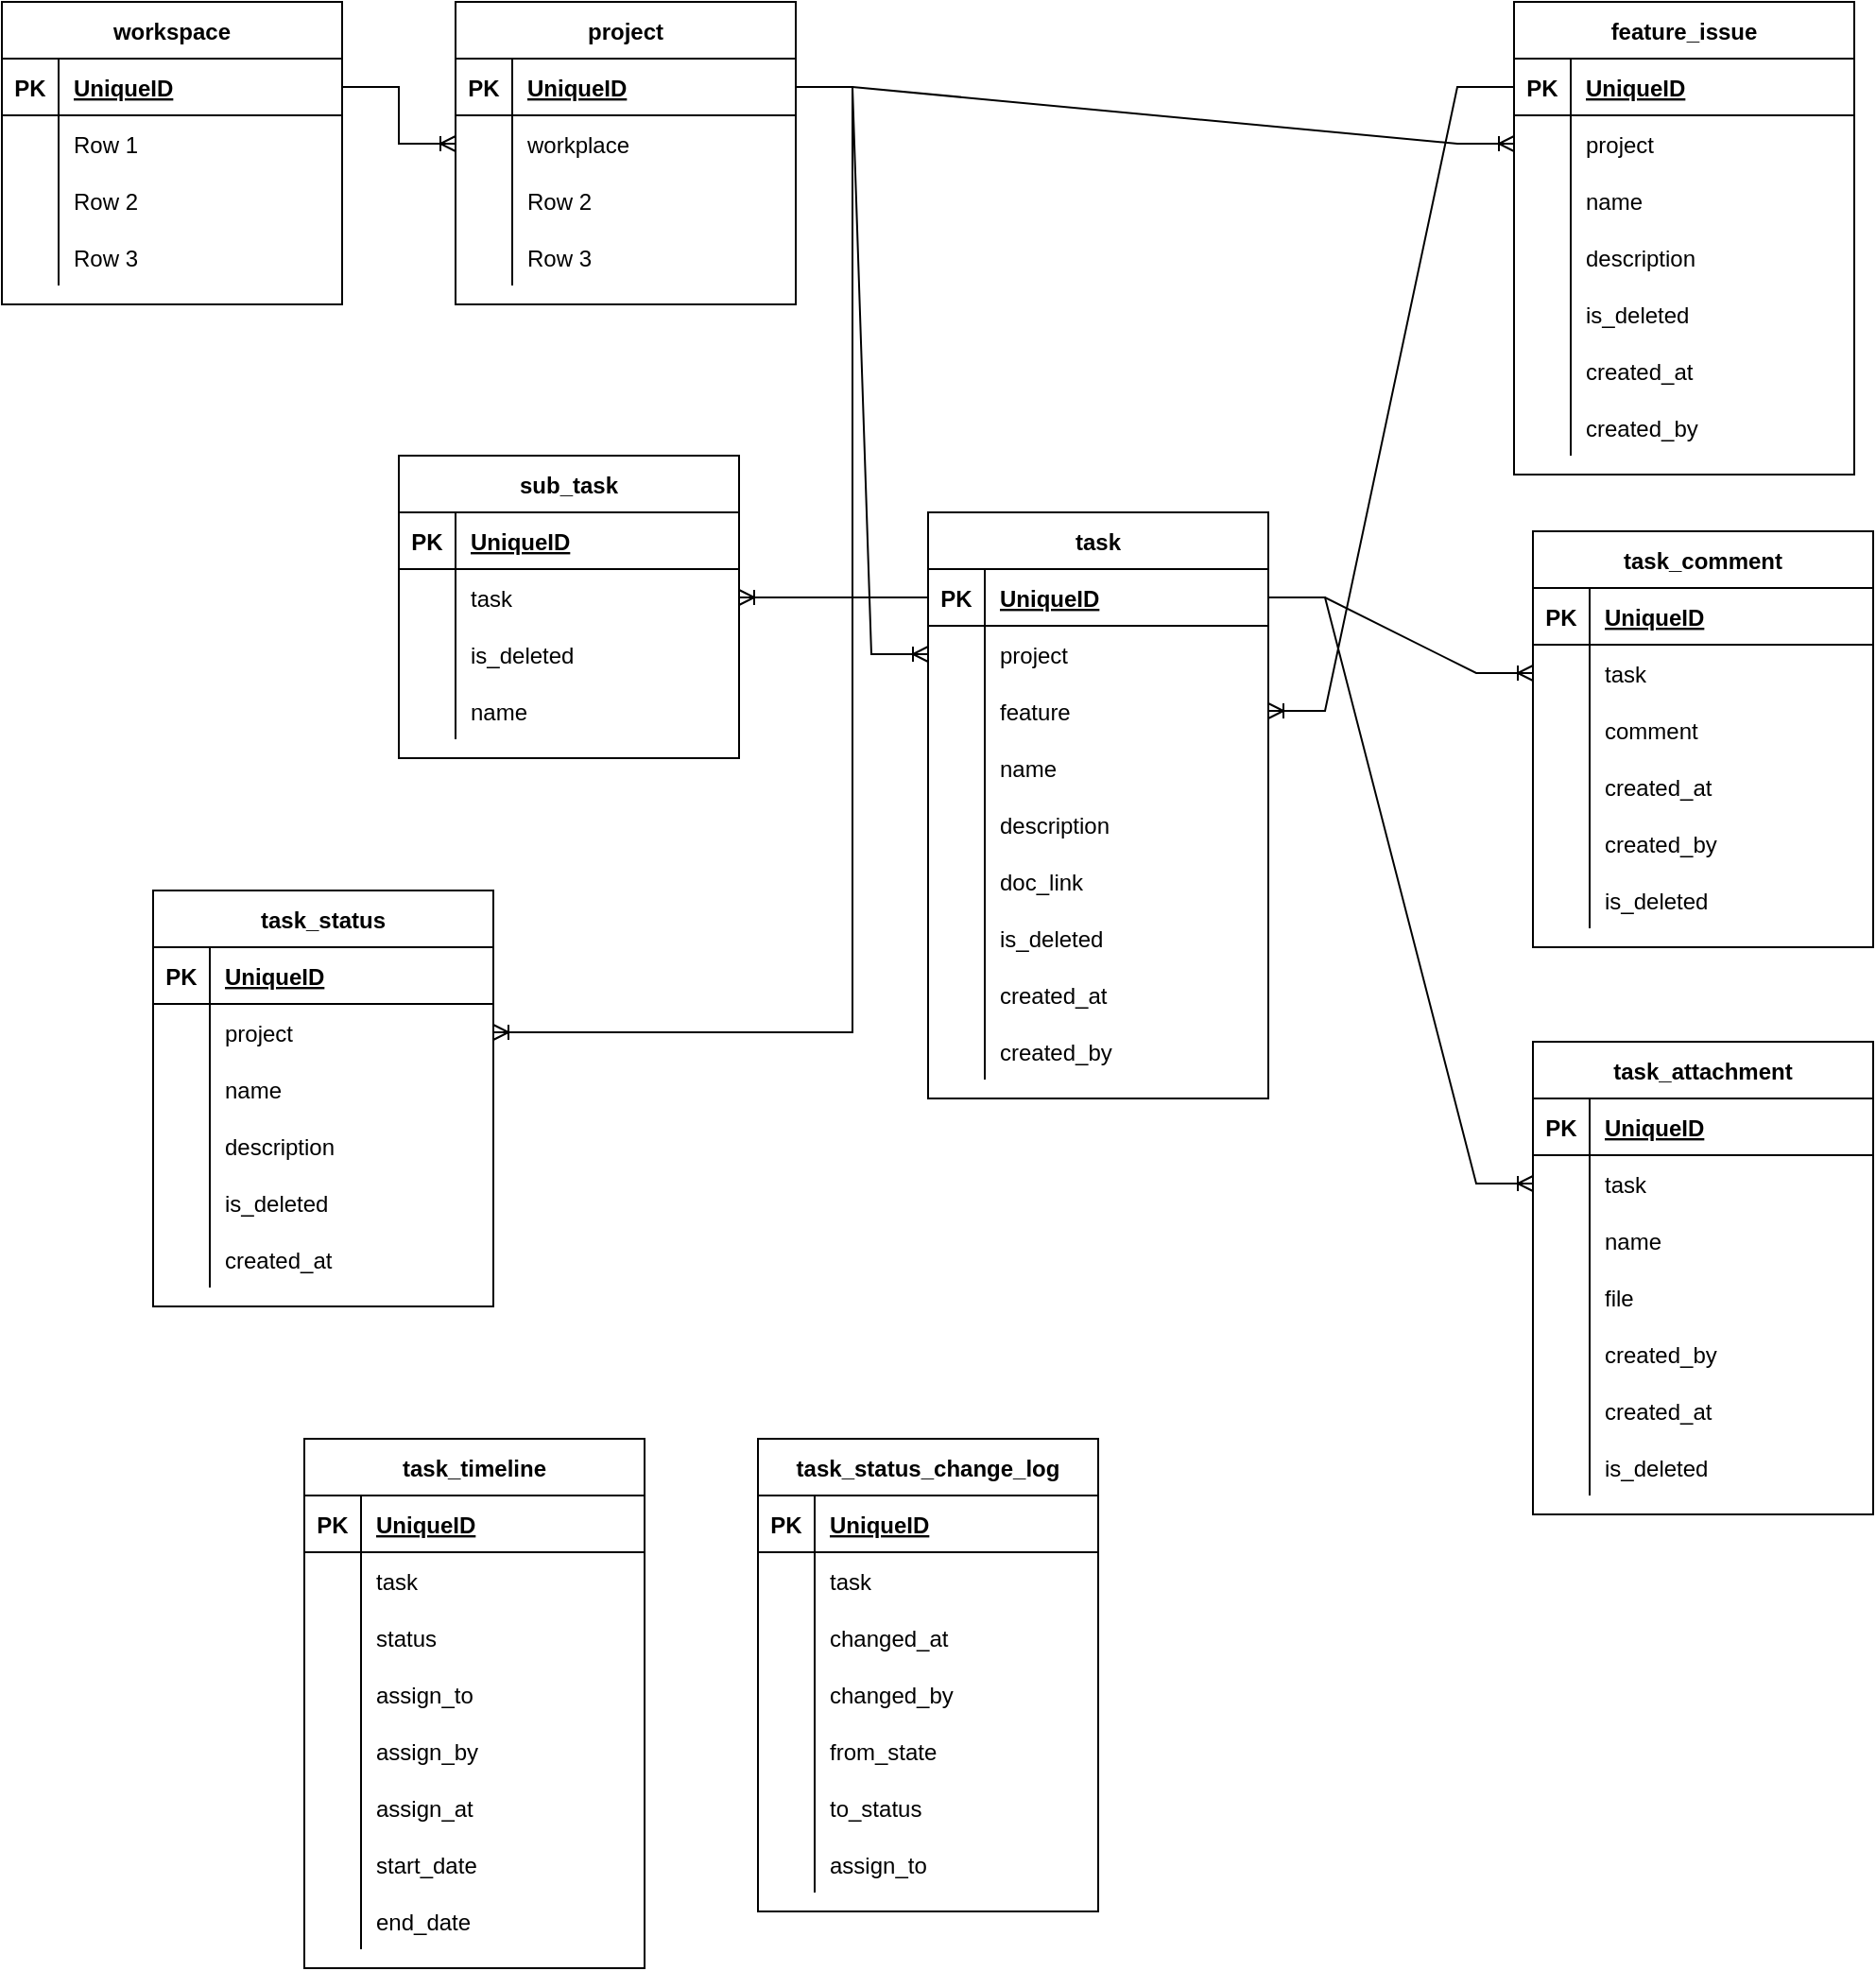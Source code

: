 <mxfile version="15.7.0" type="github">
  <diagram id="eg5pqq7xktSiOkaA8so7" name="Page-1">
    <mxGraphModel dx="1102" dy="572" grid="1" gridSize="10" guides="1" tooltips="1" connect="1" arrows="1" fold="1" page="1" pageScale="1" pageWidth="1169" pageHeight="827" math="0" shadow="0">
      <root>
        <mxCell id="0" />
        <mxCell id="1" parent="0" />
        <mxCell id="oUfMENGLKYKHC3DwPBi--1" value="task" style="shape=table;startSize=30;container=1;collapsible=1;childLayout=tableLayout;fixedRows=1;rowLines=0;fontStyle=1;align=center;resizeLast=1;" vertex="1" parent="1">
          <mxGeometry x="530" y="310" width="180" height="310" as="geometry" />
        </mxCell>
        <mxCell id="oUfMENGLKYKHC3DwPBi--2" value="" style="shape=partialRectangle;collapsible=0;dropTarget=0;pointerEvents=0;fillColor=none;top=0;left=0;bottom=1;right=0;points=[[0,0.5],[1,0.5]];portConstraint=eastwest;" vertex="1" parent="oUfMENGLKYKHC3DwPBi--1">
          <mxGeometry y="30" width="180" height="30" as="geometry" />
        </mxCell>
        <mxCell id="oUfMENGLKYKHC3DwPBi--3" value="PK" style="shape=partialRectangle;connectable=0;fillColor=none;top=0;left=0;bottom=0;right=0;fontStyle=1;overflow=hidden;" vertex="1" parent="oUfMENGLKYKHC3DwPBi--2">
          <mxGeometry width="30" height="30" as="geometry">
            <mxRectangle width="30" height="30" as="alternateBounds" />
          </mxGeometry>
        </mxCell>
        <mxCell id="oUfMENGLKYKHC3DwPBi--4" value="UniqueID" style="shape=partialRectangle;connectable=0;fillColor=none;top=0;left=0;bottom=0;right=0;align=left;spacingLeft=6;fontStyle=5;overflow=hidden;" vertex="1" parent="oUfMENGLKYKHC3DwPBi--2">
          <mxGeometry x="30" width="150" height="30" as="geometry">
            <mxRectangle width="150" height="30" as="alternateBounds" />
          </mxGeometry>
        </mxCell>
        <mxCell id="oUfMENGLKYKHC3DwPBi--160" value="" style="shape=partialRectangle;collapsible=0;dropTarget=0;pointerEvents=0;fillColor=none;top=0;left=0;bottom=0;right=0;points=[[0,0.5],[1,0.5]];portConstraint=eastwest;" vertex="1" parent="oUfMENGLKYKHC3DwPBi--1">
          <mxGeometry y="60" width="180" height="30" as="geometry" />
        </mxCell>
        <mxCell id="oUfMENGLKYKHC3DwPBi--161" value="" style="shape=partialRectangle;connectable=0;fillColor=none;top=0;left=0;bottom=0;right=0;editable=1;overflow=hidden;" vertex="1" parent="oUfMENGLKYKHC3DwPBi--160">
          <mxGeometry width="30" height="30" as="geometry">
            <mxRectangle width="30" height="30" as="alternateBounds" />
          </mxGeometry>
        </mxCell>
        <mxCell id="oUfMENGLKYKHC3DwPBi--162" value="project" style="shape=partialRectangle;connectable=0;fillColor=none;top=0;left=0;bottom=0;right=0;align=left;spacingLeft=6;overflow=hidden;" vertex="1" parent="oUfMENGLKYKHC3DwPBi--160">
          <mxGeometry x="30" width="150" height="30" as="geometry">
            <mxRectangle width="150" height="30" as="alternateBounds" />
          </mxGeometry>
        </mxCell>
        <mxCell id="oUfMENGLKYKHC3DwPBi--108" value="" style="shape=partialRectangle;collapsible=0;dropTarget=0;pointerEvents=0;fillColor=none;top=0;left=0;bottom=0;right=0;points=[[0,0.5],[1,0.5]];portConstraint=eastwest;" vertex="1" parent="oUfMENGLKYKHC3DwPBi--1">
          <mxGeometry y="90" width="180" height="30" as="geometry" />
        </mxCell>
        <mxCell id="oUfMENGLKYKHC3DwPBi--109" value="" style="shape=partialRectangle;connectable=0;fillColor=none;top=0;left=0;bottom=0;right=0;editable=1;overflow=hidden;" vertex="1" parent="oUfMENGLKYKHC3DwPBi--108">
          <mxGeometry width="30" height="30" as="geometry">
            <mxRectangle width="30" height="30" as="alternateBounds" />
          </mxGeometry>
        </mxCell>
        <mxCell id="oUfMENGLKYKHC3DwPBi--110" value="feature" style="shape=partialRectangle;connectable=0;fillColor=none;top=0;left=0;bottom=0;right=0;align=left;spacingLeft=6;overflow=hidden;" vertex="1" parent="oUfMENGLKYKHC3DwPBi--108">
          <mxGeometry x="30" width="150" height="30" as="geometry">
            <mxRectangle width="150" height="30" as="alternateBounds" />
          </mxGeometry>
        </mxCell>
        <mxCell id="oUfMENGLKYKHC3DwPBi--5" value="" style="shape=partialRectangle;collapsible=0;dropTarget=0;pointerEvents=0;fillColor=none;top=0;left=0;bottom=0;right=0;points=[[0,0.5],[1,0.5]];portConstraint=eastwest;" vertex="1" parent="oUfMENGLKYKHC3DwPBi--1">
          <mxGeometry y="120" width="180" height="30" as="geometry" />
        </mxCell>
        <mxCell id="oUfMENGLKYKHC3DwPBi--6" value="" style="shape=partialRectangle;connectable=0;fillColor=none;top=0;left=0;bottom=0;right=0;editable=1;overflow=hidden;" vertex="1" parent="oUfMENGLKYKHC3DwPBi--5">
          <mxGeometry width="30" height="30" as="geometry">
            <mxRectangle width="30" height="30" as="alternateBounds" />
          </mxGeometry>
        </mxCell>
        <mxCell id="oUfMENGLKYKHC3DwPBi--7" value="name" style="shape=partialRectangle;connectable=0;fillColor=none;top=0;left=0;bottom=0;right=0;align=left;spacingLeft=6;overflow=hidden;" vertex="1" parent="oUfMENGLKYKHC3DwPBi--5">
          <mxGeometry x="30" width="150" height="30" as="geometry">
            <mxRectangle width="150" height="30" as="alternateBounds" />
          </mxGeometry>
        </mxCell>
        <mxCell id="oUfMENGLKYKHC3DwPBi--8" value="" style="shape=partialRectangle;collapsible=0;dropTarget=0;pointerEvents=0;fillColor=none;top=0;left=0;bottom=0;right=0;points=[[0,0.5],[1,0.5]];portConstraint=eastwest;" vertex="1" parent="oUfMENGLKYKHC3DwPBi--1">
          <mxGeometry y="150" width="180" height="30" as="geometry" />
        </mxCell>
        <mxCell id="oUfMENGLKYKHC3DwPBi--9" value="" style="shape=partialRectangle;connectable=0;fillColor=none;top=0;left=0;bottom=0;right=0;editable=1;overflow=hidden;" vertex="1" parent="oUfMENGLKYKHC3DwPBi--8">
          <mxGeometry width="30" height="30" as="geometry">
            <mxRectangle width="30" height="30" as="alternateBounds" />
          </mxGeometry>
        </mxCell>
        <mxCell id="oUfMENGLKYKHC3DwPBi--10" value="description" style="shape=partialRectangle;connectable=0;fillColor=none;top=0;left=0;bottom=0;right=0;align=left;spacingLeft=6;overflow=hidden;" vertex="1" parent="oUfMENGLKYKHC3DwPBi--8">
          <mxGeometry x="30" width="150" height="30" as="geometry">
            <mxRectangle width="150" height="30" as="alternateBounds" />
          </mxGeometry>
        </mxCell>
        <mxCell id="oUfMENGLKYKHC3DwPBi--80" value="" style="shape=partialRectangle;collapsible=0;dropTarget=0;pointerEvents=0;fillColor=none;top=0;left=0;bottom=0;right=0;points=[[0,0.5],[1,0.5]];portConstraint=eastwest;" vertex="1" parent="oUfMENGLKYKHC3DwPBi--1">
          <mxGeometry y="180" width="180" height="30" as="geometry" />
        </mxCell>
        <mxCell id="oUfMENGLKYKHC3DwPBi--81" value="" style="shape=partialRectangle;connectable=0;fillColor=none;top=0;left=0;bottom=0;right=0;editable=1;overflow=hidden;" vertex="1" parent="oUfMENGLKYKHC3DwPBi--80">
          <mxGeometry width="30" height="30" as="geometry">
            <mxRectangle width="30" height="30" as="alternateBounds" />
          </mxGeometry>
        </mxCell>
        <mxCell id="oUfMENGLKYKHC3DwPBi--82" value="doc_link" style="shape=partialRectangle;connectable=0;fillColor=none;top=0;left=0;bottom=0;right=0;align=left;spacingLeft=6;overflow=hidden;" vertex="1" parent="oUfMENGLKYKHC3DwPBi--80">
          <mxGeometry x="30" width="150" height="30" as="geometry">
            <mxRectangle width="150" height="30" as="alternateBounds" />
          </mxGeometry>
        </mxCell>
        <mxCell id="oUfMENGLKYKHC3DwPBi--11" value="" style="shape=partialRectangle;collapsible=0;dropTarget=0;pointerEvents=0;fillColor=none;top=0;left=0;bottom=0;right=0;points=[[0,0.5],[1,0.5]];portConstraint=eastwest;" vertex="1" parent="oUfMENGLKYKHC3DwPBi--1">
          <mxGeometry y="210" width="180" height="30" as="geometry" />
        </mxCell>
        <mxCell id="oUfMENGLKYKHC3DwPBi--12" value="" style="shape=partialRectangle;connectable=0;fillColor=none;top=0;left=0;bottom=0;right=0;editable=1;overflow=hidden;" vertex="1" parent="oUfMENGLKYKHC3DwPBi--11">
          <mxGeometry width="30" height="30" as="geometry">
            <mxRectangle width="30" height="30" as="alternateBounds" />
          </mxGeometry>
        </mxCell>
        <mxCell id="oUfMENGLKYKHC3DwPBi--13" value="is_deleted" style="shape=partialRectangle;connectable=0;fillColor=none;top=0;left=0;bottom=0;right=0;align=left;spacingLeft=6;overflow=hidden;" vertex="1" parent="oUfMENGLKYKHC3DwPBi--11">
          <mxGeometry x="30" width="150" height="30" as="geometry">
            <mxRectangle width="150" height="30" as="alternateBounds" />
          </mxGeometry>
        </mxCell>
        <mxCell id="oUfMENGLKYKHC3DwPBi--102" value="" style="shape=partialRectangle;collapsible=0;dropTarget=0;pointerEvents=0;fillColor=none;top=0;left=0;bottom=0;right=0;points=[[0,0.5],[1,0.5]];portConstraint=eastwest;" vertex="1" parent="oUfMENGLKYKHC3DwPBi--1">
          <mxGeometry y="240" width="180" height="30" as="geometry" />
        </mxCell>
        <mxCell id="oUfMENGLKYKHC3DwPBi--103" value="" style="shape=partialRectangle;connectable=0;fillColor=none;top=0;left=0;bottom=0;right=0;editable=1;overflow=hidden;" vertex="1" parent="oUfMENGLKYKHC3DwPBi--102">
          <mxGeometry width="30" height="30" as="geometry">
            <mxRectangle width="30" height="30" as="alternateBounds" />
          </mxGeometry>
        </mxCell>
        <mxCell id="oUfMENGLKYKHC3DwPBi--104" value="created_at" style="shape=partialRectangle;connectable=0;fillColor=none;top=0;left=0;bottom=0;right=0;align=left;spacingLeft=6;overflow=hidden;" vertex="1" parent="oUfMENGLKYKHC3DwPBi--102">
          <mxGeometry x="30" width="150" height="30" as="geometry">
            <mxRectangle width="150" height="30" as="alternateBounds" />
          </mxGeometry>
        </mxCell>
        <mxCell id="oUfMENGLKYKHC3DwPBi--105" value="" style="shape=partialRectangle;collapsible=0;dropTarget=0;pointerEvents=0;fillColor=none;top=0;left=0;bottom=0;right=0;points=[[0,0.5],[1,0.5]];portConstraint=eastwest;" vertex="1" parent="oUfMENGLKYKHC3DwPBi--1">
          <mxGeometry y="270" width="180" height="30" as="geometry" />
        </mxCell>
        <mxCell id="oUfMENGLKYKHC3DwPBi--106" value="" style="shape=partialRectangle;connectable=0;fillColor=none;top=0;left=0;bottom=0;right=0;editable=1;overflow=hidden;" vertex="1" parent="oUfMENGLKYKHC3DwPBi--105">
          <mxGeometry width="30" height="30" as="geometry">
            <mxRectangle width="30" height="30" as="alternateBounds" />
          </mxGeometry>
        </mxCell>
        <mxCell id="oUfMENGLKYKHC3DwPBi--107" value="created_by" style="shape=partialRectangle;connectable=0;fillColor=none;top=0;left=0;bottom=0;right=0;align=left;spacingLeft=6;overflow=hidden;" vertex="1" parent="oUfMENGLKYKHC3DwPBi--105">
          <mxGeometry x="30" width="150" height="30" as="geometry">
            <mxRectangle width="150" height="30" as="alternateBounds" />
          </mxGeometry>
        </mxCell>
        <mxCell id="oUfMENGLKYKHC3DwPBi--14" value="sub_task" style="shape=table;startSize=30;container=1;collapsible=1;childLayout=tableLayout;fixedRows=1;rowLines=0;fontStyle=1;align=center;resizeLast=1;" vertex="1" parent="1">
          <mxGeometry x="250" y="280" width="180" height="160" as="geometry" />
        </mxCell>
        <mxCell id="oUfMENGLKYKHC3DwPBi--15" value="" style="shape=partialRectangle;collapsible=0;dropTarget=0;pointerEvents=0;fillColor=none;top=0;left=0;bottom=1;right=0;points=[[0,0.5],[1,0.5]];portConstraint=eastwest;" vertex="1" parent="oUfMENGLKYKHC3DwPBi--14">
          <mxGeometry y="30" width="180" height="30" as="geometry" />
        </mxCell>
        <mxCell id="oUfMENGLKYKHC3DwPBi--16" value="PK" style="shape=partialRectangle;connectable=0;fillColor=none;top=0;left=0;bottom=0;right=0;fontStyle=1;overflow=hidden;" vertex="1" parent="oUfMENGLKYKHC3DwPBi--15">
          <mxGeometry width="30" height="30" as="geometry">
            <mxRectangle width="30" height="30" as="alternateBounds" />
          </mxGeometry>
        </mxCell>
        <mxCell id="oUfMENGLKYKHC3DwPBi--17" value="UniqueID" style="shape=partialRectangle;connectable=0;fillColor=none;top=0;left=0;bottom=0;right=0;align=left;spacingLeft=6;fontStyle=5;overflow=hidden;" vertex="1" parent="oUfMENGLKYKHC3DwPBi--15">
          <mxGeometry x="30" width="150" height="30" as="geometry">
            <mxRectangle width="150" height="30" as="alternateBounds" />
          </mxGeometry>
        </mxCell>
        <mxCell id="oUfMENGLKYKHC3DwPBi--18" value="" style="shape=partialRectangle;collapsible=0;dropTarget=0;pointerEvents=0;fillColor=none;top=0;left=0;bottom=0;right=0;points=[[0,0.5],[1,0.5]];portConstraint=eastwest;" vertex="1" parent="oUfMENGLKYKHC3DwPBi--14">
          <mxGeometry y="60" width="180" height="30" as="geometry" />
        </mxCell>
        <mxCell id="oUfMENGLKYKHC3DwPBi--19" value="" style="shape=partialRectangle;connectable=0;fillColor=none;top=0;left=0;bottom=0;right=0;editable=1;overflow=hidden;" vertex="1" parent="oUfMENGLKYKHC3DwPBi--18">
          <mxGeometry width="30" height="30" as="geometry">
            <mxRectangle width="30" height="30" as="alternateBounds" />
          </mxGeometry>
        </mxCell>
        <mxCell id="oUfMENGLKYKHC3DwPBi--20" value="task" style="shape=partialRectangle;connectable=0;fillColor=none;top=0;left=0;bottom=0;right=0;align=left;spacingLeft=6;overflow=hidden;" vertex="1" parent="oUfMENGLKYKHC3DwPBi--18">
          <mxGeometry x="30" width="150" height="30" as="geometry">
            <mxRectangle width="150" height="30" as="alternateBounds" />
          </mxGeometry>
        </mxCell>
        <mxCell id="oUfMENGLKYKHC3DwPBi--24" value="" style="shape=partialRectangle;collapsible=0;dropTarget=0;pointerEvents=0;fillColor=none;top=0;left=0;bottom=0;right=0;points=[[0,0.5],[1,0.5]];portConstraint=eastwest;" vertex="1" parent="oUfMENGLKYKHC3DwPBi--14">
          <mxGeometry y="90" width="180" height="30" as="geometry" />
        </mxCell>
        <mxCell id="oUfMENGLKYKHC3DwPBi--25" value="" style="shape=partialRectangle;connectable=0;fillColor=none;top=0;left=0;bottom=0;right=0;editable=1;overflow=hidden;" vertex="1" parent="oUfMENGLKYKHC3DwPBi--24">
          <mxGeometry width="30" height="30" as="geometry">
            <mxRectangle width="30" height="30" as="alternateBounds" />
          </mxGeometry>
        </mxCell>
        <mxCell id="oUfMENGLKYKHC3DwPBi--26" value="is_deleted" style="shape=partialRectangle;connectable=0;fillColor=none;top=0;left=0;bottom=0;right=0;align=left;spacingLeft=6;overflow=hidden;" vertex="1" parent="oUfMENGLKYKHC3DwPBi--24">
          <mxGeometry x="30" width="150" height="30" as="geometry">
            <mxRectangle width="150" height="30" as="alternateBounds" />
          </mxGeometry>
        </mxCell>
        <mxCell id="oUfMENGLKYKHC3DwPBi--21" value="" style="shape=partialRectangle;collapsible=0;dropTarget=0;pointerEvents=0;fillColor=none;top=0;left=0;bottom=0;right=0;points=[[0,0.5],[1,0.5]];portConstraint=eastwest;" vertex="1" parent="oUfMENGLKYKHC3DwPBi--14">
          <mxGeometry y="120" width="180" height="30" as="geometry" />
        </mxCell>
        <mxCell id="oUfMENGLKYKHC3DwPBi--22" value="" style="shape=partialRectangle;connectable=0;fillColor=none;top=0;left=0;bottom=0;right=0;editable=1;overflow=hidden;" vertex="1" parent="oUfMENGLKYKHC3DwPBi--21">
          <mxGeometry width="30" height="30" as="geometry">
            <mxRectangle width="30" height="30" as="alternateBounds" />
          </mxGeometry>
        </mxCell>
        <mxCell id="oUfMENGLKYKHC3DwPBi--23" value="name" style="shape=partialRectangle;connectable=0;fillColor=none;top=0;left=0;bottom=0;right=0;align=left;spacingLeft=6;overflow=hidden;" vertex="1" parent="oUfMENGLKYKHC3DwPBi--21">
          <mxGeometry x="30" width="150" height="30" as="geometry">
            <mxRectangle width="150" height="30" as="alternateBounds" />
          </mxGeometry>
        </mxCell>
        <mxCell id="oUfMENGLKYKHC3DwPBi--34" value="" style="edgeStyle=entityRelationEdgeStyle;fontSize=12;html=1;endArrow=ERoneToMany;rounded=0;" edge="1" parent="1" source="oUfMENGLKYKHC3DwPBi--2" target="oUfMENGLKYKHC3DwPBi--18">
          <mxGeometry width="100" height="100" relative="1" as="geometry">
            <mxPoint x="760" y="530" as="sourcePoint" />
            <mxPoint x="860" y="430" as="targetPoint" />
          </mxGeometry>
        </mxCell>
        <mxCell id="oUfMENGLKYKHC3DwPBi--35" value="task_comment" style="shape=table;startSize=30;container=1;collapsible=1;childLayout=tableLayout;fixedRows=1;rowLines=0;fontStyle=1;align=center;resizeLast=1;" vertex="1" parent="1">
          <mxGeometry x="850" y="320" width="180" height="220" as="geometry" />
        </mxCell>
        <mxCell id="oUfMENGLKYKHC3DwPBi--36" value="" style="shape=partialRectangle;collapsible=0;dropTarget=0;pointerEvents=0;fillColor=none;top=0;left=0;bottom=1;right=0;points=[[0,0.5],[1,0.5]];portConstraint=eastwest;" vertex="1" parent="oUfMENGLKYKHC3DwPBi--35">
          <mxGeometry y="30" width="180" height="30" as="geometry" />
        </mxCell>
        <mxCell id="oUfMENGLKYKHC3DwPBi--37" value="PK" style="shape=partialRectangle;connectable=0;fillColor=none;top=0;left=0;bottom=0;right=0;fontStyle=1;overflow=hidden;" vertex="1" parent="oUfMENGLKYKHC3DwPBi--36">
          <mxGeometry width="30" height="30" as="geometry">
            <mxRectangle width="30" height="30" as="alternateBounds" />
          </mxGeometry>
        </mxCell>
        <mxCell id="oUfMENGLKYKHC3DwPBi--38" value="UniqueID" style="shape=partialRectangle;connectable=0;fillColor=none;top=0;left=0;bottom=0;right=0;align=left;spacingLeft=6;fontStyle=5;overflow=hidden;" vertex="1" parent="oUfMENGLKYKHC3DwPBi--36">
          <mxGeometry x="30" width="150" height="30" as="geometry">
            <mxRectangle width="150" height="30" as="alternateBounds" />
          </mxGeometry>
        </mxCell>
        <mxCell id="oUfMENGLKYKHC3DwPBi--39" value="" style="shape=partialRectangle;collapsible=0;dropTarget=0;pointerEvents=0;fillColor=none;top=0;left=0;bottom=0;right=0;points=[[0,0.5],[1,0.5]];portConstraint=eastwest;" vertex="1" parent="oUfMENGLKYKHC3DwPBi--35">
          <mxGeometry y="60" width="180" height="30" as="geometry" />
        </mxCell>
        <mxCell id="oUfMENGLKYKHC3DwPBi--40" value="" style="shape=partialRectangle;connectable=0;fillColor=none;top=0;left=0;bottom=0;right=0;editable=1;overflow=hidden;" vertex="1" parent="oUfMENGLKYKHC3DwPBi--39">
          <mxGeometry width="30" height="30" as="geometry">
            <mxRectangle width="30" height="30" as="alternateBounds" />
          </mxGeometry>
        </mxCell>
        <mxCell id="oUfMENGLKYKHC3DwPBi--41" value="task" style="shape=partialRectangle;connectable=0;fillColor=none;top=0;left=0;bottom=0;right=0;align=left;spacingLeft=6;overflow=hidden;" vertex="1" parent="oUfMENGLKYKHC3DwPBi--39">
          <mxGeometry x="30" width="150" height="30" as="geometry">
            <mxRectangle width="150" height="30" as="alternateBounds" />
          </mxGeometry>
        </mxCell>
        <mxCell id="oUfMENGLKYKHC3DwPBi--52" value="" style="shape=partialRectangle;collapsible=0;dropTarget=0;pointerEvents=0;fillColor=none;top=0;left=0;bottom=0;right=0;points=[[0,0.5],[1,0.5]];portConstraint=eastwest;" vertex="1" parent="oUfMENGLKYKHC3DwPBi--35">
          <mxGeometry y="90" width="180" height="30" as="geometry" />
        </mxCell>
        <mxCell id="oUfMENGLKYKHC3DwPBi--53" value="" style="shape=partialRectangle;connectable=0;fillColor=none;top=0;left=0;bottom=0;right=0;editable=1;overflow=hidden;" vertex="1" parent="oUfMENGLKYKHC3DwPBi--52">
          <mxGeometry width="30" height="30" as="geometry">
            <mxRectangle width="30" height="30" as="alternateBounds" />
          </mxGeometry>
        </mxCell>
        <mxCell id="oUfMENGLKYKHC3DwPBi--54" value="comment" style="shape=partialRectangle;connectable=0;fillColor=none;top=0;left=0;bottom=0;right=0;align=left;spacingLeft=6;overflow=hidden;" vertex="1" parent="oUfMENGLKYKHC3DwPBi--52">
          <mxGeometry x="30" width="150" height="30" as="geometry">
            <mxRectangle width="150" height="30" as="alternateBounds" />
          </mxGeometry>
        </mxCell>
        <mxCell id="oUfMENGLKYKHC3DwPBi--42" value="" style="shape=partialRectangle;collapsible=0;dropTarget=0;pointerEvents=0;fillColor=none;top=0;left=0;bottom=0;right=0;points=[[0,0.5],[1,0.5]];portConstraint=eastwest;" vertex="1" parent="oUfMENGLKYKHC3DwPBi--35">
          <mxGeometry y="120" width="180" height="30" as="geometry" />
        </mxCell>
        <mxCell id="oUfMENGLKYKHC3DwPBi--43" value="" style="shape=partialRectangle;connectable=0;fillColor=none;top=0;left=0;bottom=0;right=0;editable=1;overflow=hidden;" vertex="1" parent="oUfMENGLKYKHC3DwPBi--42">
          <mxGeometry width="30" height="30" as="geometry">
            <mxRectangle width="30" height="30" as="alternateBounds" />
          </mxGeometry>
        </mxCell>
        <mxCell id="oUfMENGLKYKHC3DwPBi--44" value="created_at" style="shape=partialRectangle;connectable=0;fillColor=none;top=0;left=0;bottom=0;right=0;align=left;spacingLeft=6;overflow=hidden;" vertex="1" parent="oUfMENGLKYKHC3DwPBi--42">
          <mxGeometry x="30" width="150" height="30" as="geometry">
            <mxRectangle width="150" height="30" as="alternateBounds" />
          </mxGeometry>
        </mxCell>
        <mxCell id="oUfMENGLKYKHC3DwPBi--45" value="" style="shape=partialRectangle;collapsible=0;dropTarget=0;pointerEvents=0;fillColor=none;top=0;left=0;bottom=0;right=0;points=[[0,0.5],[1,0.5]];portConstraint=eastwest;" vertex="1" parent="oUfMENGLKYKHC3DwPBi--35">
          <mxGeometry y="150" width="180" height="30" as="geometry" />
        </mxCell>
        <mxCell id="oUfMENGLKYKHC3DwPBi--46" value="" style="shape=partialRectangle;connectable=0;fillColor=none;top=0;left=0;bottom=0;right=0;editable=1;overflow=hidden;" vertex="1" parent="oUfMENGLKYKHC3DwPBi--45">
          <mxGeometry width="30" height="30" as="geometry">
            <mxRectangle width="30" height="30" as="alternateBounds" />
          </mxGeometry>
        </mxCell>
        <mxCell id="oUfMENGLKYKHC3DwPBi--47" value="created_by" style="shape=partialRectangle;connectable=0;fillColor=none;top=0;left=0;bottom=0;right=0;align=left;spacingLeft=6;overflow=hidden;" vertex="1" parent="oUfMENGLKYKHC3DwPBi--45">
          <mxGeometry x="30" width="150" height="30" as="geometry">
            <mxRectangle width="150" height="30" as="alternateBounds" />
          </mxGeometry>
        </mxCell>
        <mxCell id="oUfMENGLKYKHC3DwPBi--48" value="" style="shape=partialRectangle;collapsible=0;dropTarget=0;pointerEvents=0;fillColor=none;top=0;left=0;bottom=0;right=0;points=[[0,0.5],[1,0.5]];portConstraint=eastwest;" vertex="1" parent="oUfMENGLKYKHC3DwPBi--35">
          <mxGeometry y="180" width="180" height="30" as="geometry" />
        </mxCell>
        <mxCell id="oUfMENGLKYKHC3DwPBi--49" value="" style="shape=partialRectangle;connectable=0;fillColor=none;top=0;left=0;bottom=0;right=0;editable=1;overflow=hidden;" vertex="1" parent="oUfMENGLKYKHC3DwPBi--48">
          <mxGeometry width="30" height="30" as="geometry">
            <mxRectangle width="30" height="30" as="alternateBounds" />
          </mxGeometry>
        </mxCell>
        <mxCell id="oUfMENGLKYKHC3DwPBi--50" value="is_deleted" style="shape=partialRectangle;connectable=0;fillColor=none;top=0;left=0;bottom=0;right=0;align=left;spacingLeft=6;overflow=hidden;" vertex="1" parent="oUfMENGLKYKHC3DwPBi--48">
          <mxGeometry x="30" width="150" height="30" as="geometry">
            <mxRectangle width="150" height="30" as="alternateBounds" />
          </mxGeometry>
        </mxCell>
        <mxCell id="oUfMENGLKYKHC3DwPBi--51" value="" style="edgeStyle=entityRelationEdgeStyle;fontSize=12;html=1;endArrow=ERoneToMany;rounded=0;" edge="1" parent="1" source="oUfMENGLKYKHC3DwPBi--2" target="oUfMENGLKYKHC3DwPBi--39">
          <mxGeometry width="100" height="100" relative="1" as="geometry">
            <mxPoint x="640" y="660" as="sourcePoint" />
            <mxPoint x="740" y="560" as="targetPoint" />
          </mxGeometry>
        </mxCell>
        <mxCell id="oUfMENGLKYKHC3DwPBi--55" value="task_attachment" style="shape=table;startSize=30;container=1;collapsible=1;childLayout=tableLayout;fixedRows=1;rowLines=0;fontStyle=1;align=center;resizeLast=1;" vertex="1" parent="1">
          <mxGeometry x="850" y="590" width="180" height="250" as="geometry" />
        </mxCell>
        <mxCell id="oUfMENGLKYKHC3DwPBi--56" value="" style="shape=partialRectangle;collapsible=0;dropTarget=0;pointerEvents=0;fillColor=none;top=0;left=0;bottom=1;right=0;points=[[0,0.5],[1,0.5]];portConstraint=eastwest;" vertex="1" parent="oUfMENGLKYKHC3DwPBi--55">
          <mxGeometry y="30" width="180" height="30" as="geometry" />
        </mxCell>
        <mxCell id="oUfMENGLKYKHC3DwPBi--57" value="PK" style="shape=partialRectangle;connectable=0;fillColor=none;top=0;left=0;bottom=0;right=0;fontStyle=1;overflow=hidden;" vertex="1" parent="oUfMENGLKYKHC3DwPBi--56">
          <mxGeometry width="30" height="30" as="geometry">
            <mxRectangle width="30" height="30" as="alternateBounds" />
          </mxGeometry>
        </mxCell>
        <mxCell id="oUfMENGLKYKHC3DwPBi--58" value="UniqueID" style="shape=partialRectangle;connectable=0;fillColor=none;top=0;left=0;bottom=0;right=0;align=left;spacingLeft=6;fontStyle=5;overflow=hidden;" vertex="1" parent="oUfMENGLKYKHC3DwPBi--56">
          <mxGeometry x="30" width="150" height="30" as="geometry">
            <mxRectangle width="150" height="30" as="alternateBounds" />
          </mxGeometry>
        </mxCell>
        <mxCell id="oUfMENGLKYKHC3DwPBi--59" value="" style="shape=partialRectangle;collapsible=0;dropTarget=0;pointerEvents=0;fillColor=none;top=0;left=0;bottom=0;right=0;points=[[0,0.5],[1,0.5]];portConstraint=eastwest;" vertex="1" parent="oUfMENGLKYKHC3DwPBi--55">
          <mxGeometry y="60" width="180" height="30" as="geometry" />
        </mxCell>
        <mxCell id="oUfMENGLKYKHC3DwPBi--60" value="" style="shape=partialRectangle;connectable=0;fillColor=none;top=0;left=0;bottom=0;right=0;editable=1;overflow=hidden;" vertex="1" parent="oUfMENGLKYKHC3DwPBi--59">
          <mxGeometry width="30" height="30" as="geometry">
            <mxRectangle width="30" height="30" as="alternateBounds" />
          </mxGeometry>
        </mxCell>
        <mxCell id="oUfMENGLKYKHC3DwPBi--61" value="task" style="shape=partialRectangle;connectable=0;fillColor=none;top=0;left=0;bottom=0;right=0;align=left;spacingLeft=6;overflow=hidden;" vertex="1" parent="oUfMENGLKYKHC3DwPBi--59">
          <mxGeometry x="30" width="150" height="30" as="geometry">
            <mxRectangle width="150" height="30" as="alternateBounds" />
          </mxGeometry>
        </mxCell>
        <mxCell id="oUfMENGLKYKHC3DwPBi--74" value="" style="shape=partialRectangle;collapsible=0;dropTarget=0;pointerEvents=0;fillColor=none;top=0;left=0;bottom=0;right=0;points=[[0,0.5],[1,0.5]];portConstraint=eastwest;" vertex="1" parent="oUfMENGLKYKHC3DwPBi--55">
          <mxGeometry y="90" width="180" height="30" as="geometry" />
        </mxCell>
        <mxCell id="oUfMENGLKYKHC3DwPBi--75" value="" style="shape=partialRectangle;connectable=0;fillColor=none;top=0;left=0;bottom=0;right=0;editable=1;overflow=hidden;" vertex="1" parent="oUfMENGLKYKHC3DwPBi--74">
          <mxGeometry width="30" height="30" as="geometry">
            <mxRectangle width="30" height="30" as="alternateBounds" />
          </mxGeometry>
        </mxCell>
        <mxCell id="oUfMENGLKYKHC3DwPBi--76" value="name" style="shape=partialRectangle;connectable=0;fillColor=none;top=0;left=0;bottom=0;right=0;align=left;spacingLeft=6;overflow=hidden;" vertex="1" parent="oUfMENGLKYKHC3DwPBi--74">
          <mxGeometry x="30" width="150" height="30" as="geometry">
            <mxRectangle width="150" height="30" as="alternateBounds" />
          </mxGeometry>
        </mxCell>
        <mxCell id="oUfMENGLKYKHC3DwPBi--62" value="" style="shape=partialRectangle;collapsible=0;dropTarget=0;pointerEvents=0;fillColor=none;top=0;left=0;bottom=0;right=0;points=[[0,0.5],[1,0.5]];portConstraint=eastwest;" vertex="1" parent="oUfMENGLKYKHC3DwPBi--55">
          <mxGeometry y="120" width="180" height="30" as="geometry" />
        </mxCell>
        <mxCell id="oUfMENGLKYKHC3DwPBi--63" value="" style="shape=partialRectangle;connectable=0;fillColor=none;top=0;left=0;bottom=0;right=0;editable=1;overflow=hidden;" vertex="1" parent="oUfMENGLKYKHC3DwPBi--62">
          <mxGeometry width="30" height="30" as="geometry">
            <mxRectangle width="30" height="30" as="alternateBounds" />
          </mxGeometry>
        </mxCell>
        <mxCell id="oUfMENGLKYKHC3DwPBi--64" value="file" style="shape=partialRectangle;connectable=0;fillColor=none;top=0;left=0;bottom=0;right=0;align=left;spacingLeft=6;overflow=hidden;" vertex="1" parent="oUfMENGLKYKHC3DwPBi--62">
          <mxGeometry x="30" width="150" height="30" as="geometry">
            <mxRectangle width="150" height="30" as="alternateBounds" />
          </mxGeometry>
        </mxCell>
        <mxCell id="oUfMENGLKYKHC3DwPBi--65" value="" style="shape=partialRectangle;collapsible=0;dropTarget=0;pointerEvents=0;fillColor=none;top=0;left=0;bottom=0;right=0;points=[[0,0.5],[1,0.5]];portConstraint=eastwest;" vertex="1" parent="oUfMENGLKYKHC3DwPBi--55">
          <mxGeometry y="150" width="180" height="30" as="geometry" />
        </mxCell>
        <mxCell id="oUfMENGLKYKHC3DwPBi--66" value="" style="shape=partialRectangle;connectable=0;fillColor=none;top=0;left=0;bottom=0;right=0;editable=1;overflow=hidden;" vertex="1" parent="oUfMENGLKYKHC3DwPBi--65">
          <mxGeometry width="30" height="30" as="geometry">
            <mxRectangle width="30" height="30" as="alternateBounds" />
          </mxGeometry>
        </mxCell>
        <mxCell id="oUfMENGLKYKHC3DwPBi--67" value="created_by" style="shape=partialRectangle;connectable=0;fillColor=none;top=0;left=0;bottom=0;right=0;align=left;spacingLeft=6;overflow=hidden;" vertex="1" parent="oUfMENGLKYKHC3DwPBi--65">
          <mxGeometry x="30" width="150" height="30" as="geometry">
            <mxRectangle width="150" height="30" as="alternateBounds" />
          </mxGeometry>
        </mxCell>
        <mxCell id="oUfMENGLKYKHC3DwPBi--68" value="" style="shape=partialRectangle;collapsible=0;dropTarget=0;pointerEvents=0;fillColor=none;top=0;left=0;bottom=0;right=0;points=[[0,0.5],[1,0.5]];portConstraint=eastwest;" vertex="1" parent="oUfMENGLKYKHC3DwPBi--55">
          <mxGeometry y="180" width="180" height="30" as="geometry" />
        </mxCell>
        <mxCell id="oUfMENGLKYKHC3DwPBi--69" value="" style="shape=partialRectangle;connectable=0;fillColor=none;top=0;left=0;bottom=0;right=0;editable=1;overflow=hidden;" vertex="1" parent="oUfMENGLKYKHC3DwPBi--68">
          <mxGeometry width="30" height="30" as="geometry">
            <mxRectangle width="30" height="30" as="alternateBounds" />
          </mxGeometry>
        </mxCell>
        <mxCell id="oUfMENGLKYKHC3DwPBi--70" value="created_at" style="shape=partialRectangle;connectable=0;fillColor=none;top=0;left=0;bottom=0;right=0;align=left;spacingLeft=6;overflow=hidden;" vertex="1" parent="oUfMENGLKYKHC3DwPBi--68">
          <mxGeometry x="30" width="150" height="30" as="geometry">
            <mxRectangle width="150" height="30" as="alternateBounds" />
          </mxGeometry>
        </mxCell>
        <mxCell id="oUfMENGLKYKHC3DwPBi--71" value="" style="shape=partialRectangle;collapsible=0;dropTarget=0;pointerEvents=0;fillColor=none;top=0;left=0;bottom=0;right=0;points=[[0,0.5],[1,0.5]];portConstraint=eastwest;" vertex="1" parent="oUfMENGLKYKHC3DwPBi--55">
          <mxGeometry y="210" width="180" height="30" as="geometry" />
        </mxCell>
        <mxCell id="oUfMENGLKYKHC3DwPBi--72" value="" style="shape=partialRectangle;connectable=0;fillColor=none;top=0;left=0;bottom=0;right=0;editable=1;overflow=hidden;" vertex="1" parent="oUfMENGLKYKHC3DwPBi--71">
          <mxGeometry width="30" height="30" as="geometry">
            <mxRectangle width="30" height="30" as="alternateBounds" />
          </mxGeometry>
        </mxCell>
        <mxCell id="oUfMENGLKYKHC3DwPBi--73" value="is_deleted" style="shape=partialRectangle;connectable=0;fillColor=none;top=0;left=0;bottom=0;right=0;align=left;spacingLeft=6;overflow=hidden;" vertex="1" parent="oUfMENGLKYKHC3DwPBi--71">
          <mxGeometry x="30" width="150" height="30" as="geometry">
            <mxRectangle width="150" height="30" as="alternateBounds" />
          </mxGeometry>
        </mxCell>
        <mxCell id="oUfMENGLKYKHC3DwPBi--77" value="" style="edgeStyle=entityRelationEdgeStyle;fontSize=12;html=1;endArrow=ERoneToMany;rounded=0;" edge="1" parent="1" source="oUfMENGLKYKHC3DwPBi--2" target="oUfMENGLKYKHC3DwPBi--59">
          <mxGeometry width="100" height="100" relative="1" as="geometry">
            <mxPoint x="640" y="740" as="sourcePoint" />
            <mxPoint x="740" y="640" as="targetPoint" />
          </mxGeometry>
        </mxCell>
        <mxCell id="oUfMENGLKYKHC3DwPBi--83" value="feature_issue" style="shape=table;startSize=30;container=1;collapsible=1;childLayout=tableLayout;fixedRows=1;rowLines=0;fontStyle=1;align=center;resizeLast=1;" vertex="1" parent="1">
          <mxGeometry x="840" y="40" width="180" height="250" as="geometry" />
        </mxCell>
        <mxCell id="oUfMENGLKYKHC3DwPBi--84" value="" style="shape=partialRectangle;collapsible=0;dropTarget=0;pointerEvents=0;fillColor=none;top=0;left=0;bottom=1;right=0;points=[[0,0.5],[1,0.5]];portConstraint=eastwest;" vertex="1" parent="oUfMENGLKYKHC3DwPBi--83">
          <mxGeometry y="30" width="180" height="30" as="geometry" />
        </mxCell>
        <mxCell id="oUfMENGLKYKHC3DwPBi--85" value="PK" style="shape=partialRectangle;connectable=0;fillColor=none;top=0;left=0;bottom=0;right=0;fontStyle=1;overflow=hidden;" vertex="1" parent="oUfMENGLKYKHC3DwPBi--84">
          <mxGeometry width="30" height="30" as="geometry">
            <mxRectangle width="30" height="30" as="alternateBounds" />
          </mxGeometry>
        </mxCell>
        <mxCell id="oUfMENGLKYKHC3DwPBi--86" value="UniqueID" style="shape=partialRectangle;connectable=0;fillColor=none;top=0;left=0;bottom=0;right=0;align=left;spacingLeft=6;fontStyle=5;overflow=hidden;" vertex="1" parent="oUfMENGLKYKHC3DwPBi--84">
          <mxGeometry x="30" width="150" height="30" as="geometry">
            <mxRectangle width="150" height="30" as="alternateBounds" />
          </mxGeometry>
        </mxCell>
        <mxCell id="oUfMENGLKYKHC3DwPBi--87" value="" style="shape=partialRectangle;collapsible=0;dropTarget=0;pointerEvents=0;fillColor=none;top=0;left=0;bottom=0;right=0;points=[[0,0.5],[1,0.5]];portConstraint=eastwest;" vertex="1" parent="oUfMENGLKYKHC3DwPBi--83">
          <mxGeometry y="60" width="180" height="30" as="geometry" />
        </mxCell>
        <mxCell id="oUfMENGLKYKHC3DwPBi--88" value="" style="shape=partialRectangle;connectable=0;fillColor=none;top=0;left=0;bottom=0;right=0;editable=1;overflow=hidden;" vertex="1" parent="oUfMENGLKYKHC3DwPBi--87">
          <mxGeometry width="30" height="30" as="geometry">
            <mxRectangle width="30" height="30" as="alternateBounds" />
          </mxGeometry>
        </mxCell>
        <mxCell id="oUfMENGLKYKHC3DwPBi--89" value="project" style="shape=partialRectangle;connectable=0;fillColor=none;top=0;left=0;bottom=0;right=0;align=left;spacingLeft=6;overflow=hidden;" vertex="1" parent="oUfMENGLKYKHC3DwPBi--87">
          <mxGeometry x="30" width="150" height="30" as="geometry">
            <mxRectangle width="150" height="30" as="alternateBounds" />
          </mxGeometry>
        </mxCell>
        <mxCell id="oUfMENGLKYKHC3DwPBi--157" value="" style="shape=partialRectangle;collapsible=0;dropTarget=0;pointerEvents=0;fillColor=none;top=0;left=0;bottom=0;right=0;points=[[0,0.5],[1,0.5]];portConstraint=eastwest;" vertex="1" parent="oUfMENGLKYKHC3DwPBi--83">
          <mxGeometry y="90" width="180" height="30" as="geometry" />
        </mxCell>
        <mxCell id="oUfMENGLKYKHC3DwPBi--158" value="" style="shape=partialRectangle;connectable=0;fillColor=none;top=0;left=0;bottom=0;right=0;editable=1;overflow=hidden;" vertex="1" parent="oUfMENGLKYKHC3DwPBi--157">
          <mxGeometry width="30" height="30" as="geometry">
            <mxRectangle width="30" height="30" as="alternateBounds" />
          </mxGeometry>
        </mxCell>
        <mxCell id="oUfMENGLKYKHC3DwPBi--159" value="name" style="shape=partialRectangle;connectable=0;fillColor=none;top=0;left=0;bottom=0;right=0;align=left;spacingLeft=6;overflow=hidden;" vertex="1" parent="oUfMENGLKYKHC3DwPBi--157">
          <mxGeometry x="30" width="150" height="30" as="geometry">
            <mxRectangle width="150" height="30" as="alternateBounds" />
          </mxGeometry>
        </mxCell>
        <mxCell id="oUfMENGLKYKHC3DwPBi--90" value="" style="shape=partialRectangle;collapsible=0;dropTarget=0;pointerEvents=0;fillColor=none;top=0;left=0;bottom=0;right=0;points=[[0,0.5],[1,0.5]];portConstraint=eastwest;" vertex="1" parent="oUfMENGLKYKHC3DwPBi--83">
          <mxGeometry y="120" width="180" height="30" as="geometry" />
        </mxCell>
        <mxCell id="oUfMENGLKYKHC3DwPBi--91" value="" style="shape=partialRectangle;connectable=0;fillColor=none;top=0;left=0;bottom=0;right=0;editable=1;overflow=hidden;" vertex="1" parent="oUfMENGLKYKHC3DwPBi--90">
          <mxGeometry width="30" height="30" as="geometry">
            <mxRectangle width="30" height="30" as="alternateBounds" />
          </mxGeometry>
        </mxCell>
        <mxCell id="oUfMENGLKYKHC3DwPBi--92" value="description" style="shape=partialRectangle;connectable=0;fillColor=none;top=0;left=0;bottom=0;right=0;align=left;spacingLeft=6;overflow=hidden;" vertex="1" parent="oUfMENGLKYKHC3DwPBi--90">
          <mxGeometry x="30" width="150" height="30" as="geometry">
            <mxRectangle width="150" height="30" as="alternateBounds" />
          </mxGeometry>
        </mxCell>
        <mxCell id="oUfMENGLKYKHC3DwPBi--93" value="" style="shape=partialRectangle;collapsible=0;dropTarget=0;pointerEvents=0;fillColor=none;top=0;left=0;bottom=0;right=0;points=[[0,0.5],[1,0.5]];portConstraint=eastwest;" vertex="1" parent="oUfMENGLKYKHC3DwPBi--83">
          <mxGeometry y="150" width="180" height="30" as="geometry" />
        </mxCell>
        <mxCell id="oUfMENGLKYKHC3DwPBi--94" value="" style="shape=partialRectangle;connectable=0;fillColor=none;top=0;left=0;bottom=0;right=0;editable=1;overflow=hidden;" vertex="1" parent="oUfMENGLKYKHC3DwPBi--93">
          <mxGeometry width="30" height="30" as="geometry">
            <mxRectangle width="30" height="30" as="alternateBounds" />
          </mxGeometry>
        </mxCell>
        <mxCell id="oUfMENGLKYKHC3DwPBi--95" value="is_deleted" style="shape=partialRectangle;connectable=0;fillColor=none;top=0;left=0;bottom=0;right=0;align=left;spacingLeft=6;overflow=hidden;" vertex="1" parent="oUfMENGLKYKHC3DwPBi--93">
          <mxGeometry x="30" width="150" height="30" as="geometry">
            <mxRectangle width="150" height="30" as="alternateBounds" />
          </mxGeometry>
        </mxCell>
        <mxCell id="oUfMENGLKYKHC3DwPBi--96" value="" style="shape=partialRectangle;collapsible=0;dropTarget=0;pointerEvents=0;fillColor=none;top=0;left=0;bottom=0;right=0;points=[[0,0.5],[1,0.5]];portConstraint=eastwest;" vertex="1" parent="oUfMENGLKYKHC3DwPBi--83">
          <mxGeometry y="180" width="180" height="30" as="geometry" />
        </mxCell>
        <mxCell id="oUfMENGLKYKHC3DwPBi--97" value="" style="shape=partialRectangle;connectable=0;fillColor=none;top=0;left=0;bottom=0;right=0;editable=1;overflow=hidden;" vertex="1" parent="oUfMENGLKYKHC3DwPBi--96">
          <mxGeometry width="30" height="30" as="geometry">
            <mxRectangle width="30" height="30" as="alternateBounds" />
          </mxGeometry>
        </mxCell>
        <mxCell id="oUfMENGLKYKHC3DwPBi--98" value="created_at" style="shape=partialRectangle;connectable=0;fillColor=none;top=0;left=0;bottom=0;right=0;align=left;spacingLeft=6;overflow=hidden;" vertex="1" parent="oUfMENGLKYKHC3DwPBi--96">
          <mxGeometry x="30" width="150" height="30" as="geometry">
            <mxRectangle width="150" height="30" as="alternateBounds" />
          </mxGeometry>
        </mxCell>
        <mxCell id="oUfMENGLKYKHC3DwPBi--99" value="" style="shape=partialRectangle;collapsible=0;dropTarget=0;pointerEvents=0;fillColor=none;top=0;left=0;bottom=0;right=0;points=[[0,0.5],[1,0.5]];portConstraint=eastwest;" vertex="1" parent="oUfMENGLKYKHC3DwPBi--83">
          <mxGeometry y="210" width="180" height="30" as="geometry" />
        </mxCell>
        <mxCell id="oUfMENGLKYKHC3DwPBi--100" value="" style="shape=partialRectangle;connectable=0;fillColor=none;top=0;left=0;bottom=0;right=0;editable=1;overflow=hidden;" vertex="1" parent="oUfMENGLKYKHC3DwPBi--99">
          <mxGeometry width="30" height="30" as="geometry">
            <mxRectangle width="30" height="30" as="alternateBounds" />
          </mxGeometry>
        </mxCell>
        <mxCell id="oUfMENGLKYKHC3DwPBi--101" value="created_by" style="shape=partialRectangle;connectable=0;fillColor=none;top=0;left=0;bottom=0;right=0;align=left;spacingLeft=6;overflow=hidden;" vertex="1" parent="oUfMENGLKYKHC3DwPBi--99">
          <mxGeometry x="30" width="150" height="30" as="geometry">
            <mxRectangle width="150" height="30" as="alternateBounds" />
          </mxGeometry>
        </mxCell>
        <mxCell id="oUfMENGLKYKHC3DwPBi--111" value="" style="edgeStyle=entityRelationEdgeStyle;fontSize=12;html=1;endArrow=ERoneToMany;rounded=0;" edge="1" parent="1" source="oUfMENGLKYKHC3DwPBi--84" target="oUfMENGLKYKHC3DwPBi--108">
          <mxGeometry width="100" height="100" relative="1" as="geometry">
            <mxPoint x="330" y="600" as="sourcePoint" />
            <mxPoint x="430" y="500" as="targetPoint" />
          </mxGeometry>
        </mxCell>
        <mxCell id="oUfMENGLKYKHC3DwPBi--112" value="task_status" style="shape=table;startSize=30;container=1;collapsible=1;childLayout=tableLayout;fixedRows=1;rowLines=0;fontStyle=1;align=center;resizeLast=1;" vertex="1" parent="1">
          <mxGeometry x="120" y="510" width="180" height="220" as="geometry" />
        </mxCell>
        <mxCell id="oUfMENGLKYKHC3DwPBi--113" value="" style="shape=partialRectangle;collapsible=0;dropTarget=0;pointerEvents=0;fillColor=none;top=0;left=0;bottom=1;right=0;points=[[0,0.5],[1,0.5]];portConstraint=eastwest;" vertex="1" parent="oUfMENGLKYKHC3DwPBi--112">
          <mxGeometry y="30" width="180" height="30" as="geometry" />
        </mxCell>
        <mxCell id="oUfMENGLKYKHC3DwPBi--114" value="PK" style="shape=partialRectangle;connectable=0;fillColor=none;top=0;left=0;bottom=0;right=0;fontStyle=1;overflow=hidden;" vertex="1" parent="oUfMENGLKYKHC3DwPBi--113">
          <mxGeometry width="30" height="30" as="geometry">
            <mxRectangle width="30" height="30" as="alternateBounds" />
          </mxGeometry>
        </mxCell>
        <mxCell id="oUfMENGLKYKHC3DwPBi--115" value="UniqueID" style="shape=partialRectangle;connectable=0;fillColor=none;top=0;left=0;bottom=0;right=0;align=left;spacingLeft=6;fontStyle=5;overflow=hidden;" vertex="1" parent="oUfMENGLKYKHC3DwPBi--113">
          <mxGeometry x="30" width="150" height="30" as="geometry">
            <mxRectangle width="150" height="30" as="alternateBounds" />
          </mxGeometry>
        </mxCell>
        <mxCell id="oUfMENGLKYKHC3DwPBi--116" value="" style="shape=partialRectangle;collapsible=0;dropTarget=0;pointerEvents=0;fillColor=none;top=0;left=0;bottom=0;right=0;points=[[0,0.5],[1,0.5]];portConstraint=eastwest;" vertex="1" parent="oUfMENGLKYKHC3DwPBi--112">
          <mxGeometry y="60" width="180" height="30" as="geometry" />
        </mxCell>
        <mxCell id="oUfMENGLKYKHC3DwPBi--117" value="" style="shape=partialRectangle;connectable=0;fillColor=none;top=0;left=0;bottom=0;right=0;editable=1;overflow=hidden;" vertex="1" parent="oUfMENGLKYKHC3DwPBi--116">
          <mxGeometry width="30" height="30" as="geometry">
            <mxRectangle width="30" height="30" as="alternateBounds" />
          </mxGeometry>
        </mxCell>
        <mxCell id="oUfMENGLKYKHC3DwPBi--118" value="project" style="shape=partialRectangle;connectable=0;fillColor=none;top=0;left=0;bottom=0;right=0;align=left;spacingLeft=6;overflow=hidden;" vertex="1" parent="oUfMENGLKYKHC3DwPBi--116">
          <mxGeometry x="30" width="150" height="30" as="geometry">
            <mxRectangle width="150" height="30" as="alternateBounds" />
          </mxGeometry>
        </mxCell>
        <mxCell id="oUfMENGLKYKHC3DwPBi--119" value="" style="shape=partialRectangle;collapsible=0;dropTarget=0;pointerEvents=0;fillColor=none;top=0;left=0;bottom=0;right=0;points=[[0,0.5],[1,0.5]];portConstraint=eastwest;" vertex="1" parent="oUfMENGLKYKHC3DwPBi--112">
          <mxGeometry y="90" width="180" height="30" as="geometry" />
        </mxCell>
        <mxCell id="oUfMENGLKYKHC3DwPBi--120" value="" style="shape=partialRectangle;connectable=0;fillColor=none;top=0;left=0;bottom=0;right=0;editable=1;overflow=hidden;" vertex="1" parent="oUfMENGLKYKHC3DwPBi--119">
          <mxGeometry width="30" height="30" as="geometry">
            <mxRectangle width="30" height="30" as="alternateBounds" />
          </mxGeometry>
        </mxCell>
        <mxCell id="oUfMENGLKYKHC3DwPBi--121" value="name    " style="shape=partialRectangle;connectable=0;fillColor=none;top=0;left=0;bottom=0;right=0;align=left;spacingLeft=6;overflow=hidden;" vertex="1" parent="oUfMENGLKYKHC3DwPBi--119">
          <mxGeometry x="30" width="150" height="30" as="geometry">
            <mxRectangle width="150" height="30" as="alternateBounds" />
          </mxGeometry>
        </mxCell>
        <mxCell id="oUfMENGLKYKHC3DwPBi--122" value="" style="shape=partialRectangle;collapsible=0;dropTarget=0;pointerEvents=0;fillColor=none;top=0;left=0;bottom=0;right=0;points=[[0,0.5],[1,0.5]];portConstraint=eastwest;" vertex="1" parent="oUfMENGLKYKHC3DwPBi--112">
          <mxGeometry y="120" width="180" height="30" as="geometry" />
        </mxCell>
        <mxCell id="oUfMENGLKYKHC3DwPBi--123" value="" style="shape=partialRectangle;connectable=0;fillColor=none;top=0;left=0;bottom=0;right=0;editable=1;overflow=hidden;" vertex="1" parent="oUfMENGLKYKHC3DwPBi--122">
          <mxGeometry width="30" height="30" as="geometry">
            <mxRectangle width="30" height="30" as="alternateBounds" />
          </mxGeometry>
        </mxCell>
        <mxCell id="oUfMENGLKYKHC3DwPBi--124" value="description" style="shape=partialRectangle;connectable=0;fillColor=none;top=0;left=0;bottom=0;right=0;align=left;spacingLeft=6;overflow=hidden;" vertex="1" parent="oUfMENGLKYKHC3DwPBi--122">
          <mxGeometry x="30" width="150" height="30" as="geometry">
            <mxRectangle width="150" height="30" as="alternateBounds" />
          </mxGeometry>
        </mxCell>
        <mxCell id="oUfMENGLKYKHC3DwPBi--125" value="" style="shape=partialRectangle;collapsible=0;dropTarget=0;pointerEvents=0;fillColor=none;top=0;left=0;bottom=0;right=0;points=[[0,0.5],[1,0.5]];portConstraint=eastwest;" vertex="1" parent="oUfMENGLKYKHC3DwPBi--112">
          <mxGeometry y="150" width="180" height="30" as="geometry" />
        </mxCell>
        <mxCell id="oUfMENGLKYKHC3DwPBi--126" value="" style="shape=partialRectangle;connectable=0;fillColor=none;top=0;left=0;bottom=0;right=0;editable=1;overflow=hidden;" vertex="1" parent="oUfMENGLKYKHC3DwPBi--125">
          <mxGeometry width="30" height="30" as="geometry">
            <mxRectangle width="30" height="30" as="alternateBounds" />
          </mxGeometry>
        </mxCell>
        <mxCell id="oUfMENGLKYKHC3DwPBi--127" value="is_deleted" style="shape=partialRectangle;connectable=0;fillColor=none;top=0;left=0;bottom=0;right=0;align=left;spacingLeft=6;overflow=hidden;" vertex="1" parent="oUfMENGLKYKHC3DwPBi--125">
          <mxGeometry x="30" width="150" height="30" as="geometry">
            <mxRectangle width="150" height="30" as="alternateBounds" />
          </mxGeometry>
        </mxCell>
        <mxCell id="oUfMENGLKYKHC3DwPBi--128" value="" style="shape=partialRectangle;collapsible=0;dropTarget=0;pointerEvents=0;fillColor=none;top=0;left=0;bottom=0;right=0;points=[[0,0.5],[1,0.5]];portConstraint=eastwest;" vertex="1" parent="oUfMENGLKYKHC3DwPBi--112">
          <mxGeometry y="180" width="180" height="30" as="geometry" />
        </mxCell>
        <mxCell id="oUfMENGLKYKHC3DwPBi--129" value="" style="shape=partialRectangle;connectable=0;fillColor=none;top=0;left=0;bottom=0;right=0;editable=1;overflow=hidden;" vertex="1" parent="oUfMENGLKYKHC3DwPBi--128">
          <mxGeometry width="30" height="30" as="geometry">
            <mxRectangle width="30" height="30" as="alternateBounds" />
          </mxGeometry>
        </mxCell>
        <mxCell id="oUfMENGLKYKHC3DwPBi--130" value="created_at" style="shape=partialRectangle;connectable=0;fillColor=none;top=0;left=0;bottom=0;right=0;align=left;spacingLeft=6;overflow=hidden;" vertex="1" parent="oUfMENGLKYKHC3DwPBi--128">
          <mxGeometry x="30" width="150" height="30" as="geometry">
            <mxRectangle width="150" height="30" as="alternateBounds" />
          </mxGeometry>
        </mxCell>
        <mxCell id="oUfMENGLKYKHC3DwPBi--131" value="workspace" style="shape=table;startSize=30;container=1;collapsible=1;childLayout=tableLayout;fixedRows=1;rowLines=0;fontStyle=1;align=center;resizeLast=1;" vertex="1" parent="1">
          <mxGeometry x="40" y="40" width="180" height="160" as="geometry" />
        </mxCell>
        <mxCell id="oUfMENGLKYKHC3DwPBi--132" value="" style="shape=partialRectangle;collapsible=0;dropTarget=0;pointerEvents=0;fillColor=none;top=0;left=0;bottom=1;right=0;points=[[0,0.5],[1,0.5]];portConstraint=eastwest;" vertex="1" parent="oUfMENGLKYKHC3DwPBi--131">
          <mxGeometry y="30" width="180" height="30" as="geometry" />
        </mxCell>
        <mxCell id="oUfMENGLKYKHC3DwPBi--133" value="PK" style="shape=partialRectangle;connectable=0;fillColor=none;top=0;left=0;bottom=0;right=0;fontStyle=1;overflow=hidden;" vertex="1" parent="oUfMENGLKYKHC3DwPBi--132">
          <mxGeometry width="30" height="30" as="geometry">
            <mxRectangle width="30" height="30" as="alternateBounds" />
          </mxGeometry>
        </mxCell>
        <mxCell id="oUfMENGLKYKHC3DwPBi--134" value="UniqueID" style="shape=partialRectangle;connectable=0;fillColor=none;top=0;left=0;bottom=0;right=0;align=left;spacingLeft=6;fontStyle=5;overflow=hidden;" vertex="1" parent="oUfMENGLKYKHC3DwPBi--132">
          <mxGeometry x="30" width="150" height="30" as="geometry">
            <mxRectangle width="150" height="30" as="alternateBounds" />
          </mxGeometry>
        </mxCell>
        <mxCell id="oUfMENGLKYKHC3DwPBi--135" value="" style="shape=partialRectangle;collapsible=0;dropTarget=0;pointerEvents=0;fillColor=none;top=0;left=0;bottom=0;right=0;points=[[0,0.5],[1,0.5]];portConstraint=eastwest;" vertex="1" parent="oUfMENGLKYKHC3DwPBi--131">
          <mxGeometry y="60" width="180" height="30" as="geometry" />
        </mxCell>
        <mxCell id="oUfMENGLKYKHC3DwPBi--136" value="" style="shape=partialRectangle;connectable=0;fillColor=none;top=0;left=0;bottom=0;right=0;editable=1;overflow=hidden;" vertex="1" parent="oUfMENGLKYKHC3DwPBi--135">
          <mxGeometry width="30" height="30" as="geometry">
            <mxRectangle width="30" height="30" as="alternateBounds" />
          </mxGeometry>
        </mxCell>
        <mxCell id="oUfMENGLKYKHC3DwPBi--137" value="Row 1" style="shape=partialRectangle;connectable=0;fillColor=none;top=0;left=0;bottom=0;right=0;align=left;spacingLeft=6;overflow=hidden;" vertex="1" parent="oUfMENGLKYKHC3DwPBi--135">
          <mxGeometry x="30" width="150" height="30" as="geometry">
            <mxRectangle width="150" height="30" as="alternateBounds" />
          </mxGeometry>
        </mxCell>
        <mxCell id="oUfMENGLKYKHC3DwPBi--138" value="" style="shape=partialRectangle;collapsible=0;dropTarget=0;pointerEvents=0;fillColor=none;top=0;left=0;bottom=0;right=0;points=[[0,0.5],[1,0.5]];portConstraint=eastwest;" vertex="1" parent="oUfMENGLKYKHC3DwPBi--131">
          <mxGeometry y="90" width="180" height="30" as="geometry" />
        </mxCell>
        <mxCell id="oUfMENGLKYKHC3DwPBi--139" value="" style="shape=partialRectangle;connectable=0;fillColor=none;top=0;left=0;bottom=0;right=0;editable=1;overflow=hidden;" vertex="1" parent="oUfMENGLKYKHC3DwPBi--138">
          <mxGeometry width="30" height="30" as="geometry">
            <mxRectangle width="30" height="30" as="alternateBounds" />
          </mxGeometry>
        </mxCell>
        <mxCell id="oUfMENGLKYKHC3DwPBi--140" value="Row 2" style="shape=partialRectangle;connectable=0;fillColor=none;top=0;left=0;bottom=0;right=0;align=left;spacingLeft=6;overflow=hidden;" vertex="1" parent="oUfMENGLKYKHC3DwPBi--138">
          <mxGeometry x="30" width="150" height="30" as="geometry">
            <mxRectangle width="150" height="30" as="alternateBounds" />
          </mxGeometry>
        </mxCell>
        <mxCell id="oUfMENGLKYKHC3DwPBi--141" value="" style="shape=partialRectangle;collapsible=0;dropTarget=0;pointerEvents=0;fillColor=none;top=0;left=0;bottom=0;right=0;points=[[0,0.5],[1,0.5]];portConstraint=eastwest;" vertex="1" parent="oUfMENGLKYKHC3DwPBi--131">
          <mxGeometry y="120" width="180" height="30" as="geometry" />
        </mxCell>
        <mxCell id="oUfMENGLKYKHC3DwPBi--142" value="" style="shape=partialRectangle;connectable=0;fillColor=none;top=0;left=0;bottom=0;right=0;editable=1;overflow=hidden;" vertex="1" parent="oUfMENGLKYKHC3DwPBi--141">
          <mxGeometry width="30" height="30" as="geometry">
            <mxRectangle width="30" height="30" as="alternateBounds" />
          </mxGeometry>
        </mxCell>
        <mxCell id="oUfMENGLKYKHC3DwPBi--143" value="Row 3" style="shape=partialRectangle;connectable=0;fillColor=none;top=0;left=0;bottom=0;right=0;align=left;spacingLeft=6;overflow=hidden;" vertex="1" parent="oUfMENGLKYKHC3DwPBi--141">
          <mxGeometry x="30" width="150" height="30" as="geometry">
            <mxRectangle width="150" height="30" as="alternateBounds" />
          </mxGeometry>
        </mxCell>
        <mxCell id="oUfMENGLKYKHC3DwPBi--144" value="project" style="shape=table;startSize=30;container=1;collapsible=1;childLayout=tableLayout;fixedRows=1;rowLines=0;fontStyle=1;align=center;resizeLast=1;" vertex="1" parent="1">
          <mxGeometry x="280" y="40" width="180" height="160" as="geometry" />
        </mxCell>
        <mxCell id="oUfMENGLKYKHC3DwPBi--145" value="" style="shape=partialRectangle;collapsible=0;dropTarget=0;pointerEvents=0;fillColor=none;top=0;left=0;bottom=1;right=0;points=[[0,0.5],[1,0.5]];portConstraint=eastwest;" vertex="1" parent="oUfMENGLKYKHC3DwPBi--144">
          <mxGeometry y="30" width="180" height="30" as="geometry" />
        </mxCell>
        <mxCell id="oUfMENGLKYKHC3DwPBi--146" value="PK" style="shape=partialRectangle;connectable=0;fillColor=none;top=0;left=0;bottom=0;right=0;fontStyle=1;overflow=hidden;" vertex="1" parent="oUfMENGLKYKHC3DwPBi--145">
          <mxGeometry width="30" height="30" as="geometry">
            <mxRectangle width="30" height="30" as="alternateBounds" />
          </mxGeometry>
        </mxCell>
        <mxCell id="oUfMENGLKYKHC3DwPBi--147" value="UniqueID" style="shape=partialRectangle;connectable=0;fillColor=none;top=0;left=0;bottom=0;right=0;align=left;spacingLeft=6;fontStyle=5;overflow=hidden;" vertex="1" parent="oUfMENGLKYKHC3DwPBi--145">
          <mxGeometry x="30" width="150" height="30" as="geometry">
            <mxRectangle width="150" height="30" as="alternateBounds" />
          </mxGeometry>
        </mxCell>
        <mxCell id="oUfMENGLKYKHC3DwPBi--148" value="" style="shape=partialRectangle;collapsible=0;dropTarget=0;pointerEvents=0;fillColor=none;top=0;left=0;bottom=0;right=0;points=[[0,0.5],[1,0.5]];portConstraint=eastwest;" vertex="1" parent="oUfMENGLKYKHC3DwPBi--144">
          <mxGeometry y="60" width="180" height="30" as="geometry" />
        </mxCell>
        <mxCell id="oUfMENGLKYKHC3DwPBi--149" value="" style="shape=partialRectangle;connectable=0;fillColor=none;top=0;left=0;bottom=0;right=0;editable=1;overflow=hidden;" vertex="1" parent="oUfMENGLKYKHC3DwPBi--148">
          <mxGeometry width="30" height="30" as="geometry">
            <mxRectangle width="30" height="30" as="alternateBounds" />
          </mxGeometry>
        </mxCell>
        <mxCell id="oUfMENGLKYKHC3DwPBi--150" value="workplace" style="shape=partialRectangle;connectable=0;fillColor=none;top=0;left=0;bottom=0;right=0;align=left;spacingLeft=6;overflow=hidden;" vertex="1" parent="oUfMENGLKYKHC3DwPBi--148">
          <mxGeometry x="30" width="150" height="30" as="geometry">
            <mxRectangle width="150" height="30" as="alternateBounds" />
          </mxGeometry>
        </mxCell>
        <mxCell id="oUfMENGLKYKHC3DwPBi--151" value="" style="shape=partialRectangle;collapsible=0;dropTarget=0;pointerEvents=0;fillColor=none;top=0;left=0;bottom=0;right=0;points=[[0,0.5],[1,0.5]];portConstraint=eastwest;" vertex="1" parent="oUfMENGLKYKHC3DwPBi--144">
          <mxGeometry y="90" width="180" height="30" as="geometry" />
        </mxCell>
        <mxCell id="oUfMENGLKYKHC3DwPBi--152" value="" style="shape=partialRectangle;connectable=0;fillColor=none;top=0;left=0;bottom=0;right=0;editable=1;overflow=hidden;" vertex="1" parent="oUfMENGLKYKHC3DwPBi--151">
          <mxGeometry width="30" height="30" as="geometry">
            <mxRectangle width="30" height="30" as="alternateBounds" />
          </mxGeometry>
        </mxCell>
        <mxCell id="oUfMENGLKYKHC3DwPBi--153" value="Row 2" style="shape=partialRectangle;connectable=0;fillColor=none;top=0;left=0;bottom=0;right=0;align=left;spacingLeft=6;overflow=hidden;" vertex="1" parent="oUfMENGLKYKHC3DwPBi--151">
          <mxGeometry x="30" width="150" height="30" as="geometry">
            <mxRectangle width="150" height="30" as="alternateBounds" />
          </mxGeometry>
        </mxCell>
        <mxCell id="oUfMENGLKYKHC3DwPBi--154" value="" style="shape=partialRectangle;collapsible=0;dropTarget=0;pointerEvents=0;fillColor=none;top=0;left=0;bottom=0;right=0;points=[[0,0.5],[1,0.5]];portConstraint=eastwest;" vertex="1" parent="oUfMENGLKYKHC3DwPBi--144">
          <mxGeometry y="120" width="180" height="30" as="geometry" />
        </mxCell>
        <mxCell id="oUfMENGLKYKHC3DwPBi--155" value="" style="shape=partialRectangle;connectable=0;fillColor=none;top=0;left=0;bottom=0;right=0;editable=1;overflow=hidden;" vertex="1" parent="oUfMENGLKYKHC3DwPBi--154">
          <mxGeometry width="30" height="30" as="geometry">
            <mxRectangle width="30" height="30" as="alternateBounds" />
          </mxGeometry>
        </mxCell>
        <mxCell id="oUfMENGLKYKHC3DwPBi--156" value="Row 3" style="shape=partialRectangle;connectable=0;fillColor=none;top=0;left=0;bottom=0;right=0;align=left;spacingLeft=6;overflow=hidden;" vertex="1" parent="oUfMENGLKYKHC3DwPBi--154">
          <mxGeometry x="30" width="150" height="30" as="geometry">
            <mxRectangle width="150" height="30" as="alternateBounds" />
          </mxGeometry>
        </mxCell>
        <mxCell id="oUfMENGLKYKHC3DwPBi--163" value="" style="edgeStyle=entityRelationEdgeStyle;fontSize=12;html=1;endArrow=ERoneToMany;rounded=0;" edge="1" parent="1" source="oUfMENGLKYKHC3DwPBi--145" target="oUfMENGLKYKHC3DwPBi--160">
          <mxGeometry width="100" height="100" relative="1" as="geometry">
            <mxPoint x="80" y="480" as="sourcePoint" />
            <mxPoint x="180" y="380" as="targetPoint" />
          </mxGeometry>
        </mxCell>
        <mxCell id="oUfMENGLKYKHC3DwPBi--164" value="" style="edgeStyle=entityRelationEdgeStyle;fontSize=12;html=1;endArrow=ERoneToMany;rounded=0;" edge="1" parent="1" source="oUfMENGLKYKHC3DwPBi--145" target="oUfMENGLKYKHC3DwPBi--87">
          <mxGeometry width="100" height="100" relative="1" as="geometry">
            <mxPoint x="100" y="410" as="sourcePoint" />
            <mxPoint x="200" y="310" as="targetPoint" />
          </mxGeometry>
        </mxCell>
        <mxCell id="oUfMENGLKYKHC3DwPBi--165" value="" style="edgeStyle=entityRelationEdgeStyle;fontSize=12;html=1;endArrow=ERoneToMany;rounded=0;" edge="1" parent="1" source="oUfMENGLKYKHC3DwPBi--132" target="oUfMENGLKYKHC3DwPBi--148">
          <mxGeometry width="100" height="100" relative="1" as="geometry">
            <mxPoint x="140" y="380" as="sourcePoint" />
            <mxPoint x="220" y="290" as="targetPoint" />
          </mxGeometry>
        </mxCell>
        <mxCell id="oUfMENGLKYKHC3DwPBi--166" value="" style="edgeStyle=entityRelationEdgeStyle;fontSize=12;html=1;endArrow=ERoneToMany;rounded=0;" edge="1" parent="1" source="oUfMENGLKYKHC3DwPBi--145" target="oUfMENGLKYKHC3DwPBi--116">
          <mxGeometry width="100" height="100" relative="1" as="geometry">
            <mxPoint x="90" y="530" as="sourcePoint" />
            <mxPoint x="190" y="430" as="targetPoint" />
          </mxGeometry>
        </mxCell>
        <mxCell id="oUfMENGLKYKHC3DwPBi--167" value="task_timeline" style="shape=table;startSize=30;container=1;collapsible=1;childLayout=tableLayout;fixedRows=1;rowLines=0;fontStyle=1;align=center;resizeLast=1;" vertex="1" parent="1">
          <mxGeometry x="200" y="800" width="180" height="280" as="geometry" />
        </mxCell>
        <mxCell id="oUfMENGLKYKHC3DwPBi--168" value="" style="shape=partialRectangle;collapsible=0;dropTarget=0;pointerEvents=0;fillColor=none;top=0;left=0;bottom=1;right=0;points=[[0,0.5],[1,0.5]];portConstraint=eastwest;" vertex="1" parent="oUfMENGLKYKHC3DwPBi--167">
          <mxGeometry y="30" width="180" height="30" as="geometry" />
        </mxCell>
        <mxCell id="oUfMENGLKYKHC3DwPBi--169" value="PK" style="shape=partialRectangle;connectable=0;fillColor=none;top=0;left=0;bottom=0;right=0;fontStyle=1;overflow=hidden;" vertex="1" parent="oUfMENGLKYKHC3DwPBi--168">
          <mxGeometry width="30" height="30" as="geometry">
            <mxRectangle width="30" height="30" as="alternateBounds" />
          </mxGeometry>
        </mxCell>
        <mxCell id="oUfMENGLKYKHC3DwPBi--170" value="UniqueID" style="shape=partialRectangle;connectable=0;fillColor=none;top=0;left=0;bottom=0;right=0;align=left;spacingLeft=6;fontStyle=5;overflow=hidden;" vertex="1" parent="oUfMENGLKYKHC3DwPBi--168">
          <mxGeometry x="30" width="150" height="30" as="geometry">
            <mxRectangle width="150" height="30" as="alternateBounds" />
          </mxGeometry>
        </mxCell>
        <mxCell id="oUfMENGLKYKHC3DwPBi--171" value="" style="shape=partialRectangle;collapsible=0;dropTarget=0;pointerEvents=0;fillColor=none;top=0;left=0;bottom=0;right=0;points=[[0,0.5],[1,0.5]];portConstraint=eastwest;" vertex="1" parent="oUfMENGLKYKHC3DwPBi--167">
          <mxGeometry y="60" width="180" height="30" as="geometry" />
        </mxCell>
        <mxCell id="oUfMENGLKYKHC3DwPBi--172" value="" style="shape=partialRectangle;connectable=0;fillColor=none;top=0;left=0;bottom=0;right=0;editable=1;overflow=hidden;" vertex="1" parent="oUfMENGLKYKHC3DwPBi--171">
          <mxGeometry width="30" height="30" as="geometry">
            <mxRectangle width="30" height="30" as="alternateBounds" />
          </mxGeometry>
        </mxCell>
        <mxCell id="oUfMENGLKYKHC3DwPBi--173" value="task" style="shape=partialRectangle;connectable=0;fillColor=none;top=0;left=0;bottom=0;right=0;align=left;spacingLeft=6;overflow=hidden;" vertex="1" parent="oUfMENGLKYKHC3DwPBi--171">
          <mxGeometry x="30" width="150" height="30" as="geometry">
            <mxRectangle width="150" height="30" as="alternateBounds" />
          </mxGeometry>
        </mxCell>
        <mxCell id="oUfMENGLKYKHC3DwPBi--174" value="" style="shape=partialRectangle;collapsible=0;dropTarget=0;pointerEvents=0;fillColor=none;top=0;left=0;bottom=0;right=0;points=[[0,0.5],[1,0.5]];portConstraint=eastwest;" vertex="1" parent="oUfMENGLKYKHC3DwPBi--167">
          <mxGeometry y="90" width="180" height="30" as="geometry" />
        </mxCell>
        <mxCell id="oUfMENGLKYKHC3DwPBi--175" value="" style="shape=partialRectangle;connectable=0;fillColor=none;top=0;left=0;bottom=0;right=0;editable=1;overflow=hidden;" vertex="1" parent="oUfMENGLKYKHC3DwPBi--174">
          <mxGeometry width="30" height="30" as="geometry">
            <mxRectangle width="30" height="30" as="alternateBounds" />
          </mxGeometry>
        </mxCell>
        <mxCell id="oUfMENGLKYKHC3DwPBi--176" value="status" style="shape=partialRectangle;connectable=0;fillColor=none;top=0;left=0;bottom=0;right=0;align=left;spacingLeft=6;overflow=hidden;" vertex="1" parent="oUfMENGLKYKHC3DwPBi--174">
          <mxGeometry x="30" width="150" height="30" as="geometry">
            <mxRectangle width="150" height="30" as="alternateBounds" />
          </mxGeometry>
        </mxCell>
        <mxCell id="oUfMENGLKYKHC3DwPBi--177" value="" style="shape=partialRectangle;collapsible=0;dropTarget=0;pointerEvents=0;fillColor=none;top=0;left=0;bottom=0;right=0;points=[[0,0.5],[1,0.5]];portConstraint=eastwest;" vertex="1" parent="oUfMENGLKYKHC3DwPBi--167">
          <mxGeometry y="120" width="180" height="30" as="geometry" />
        </mxCell>
        <mxCell id="oUfMENGLKYKHC3DwPBi--178" value="" style="shape=partialRectangle;connectable=0;fillColor=none;top=0;left=0;bottom=0;right=0;editable=1;overflow=hidden;" vertex="1" parent="oUfMENGLKYKHC3DwPBi--177">
          <mxGeometry width="30" height="30" as="geometry">
            <mxRectangle width="30" height="30" as="alternateBounds" />
          </mxGeometry>
        </mxCell>
        <mxCell id="oUfMENGLKYKHC3DwPBi--179" value="assign_to" style="shape=partialRectangle;connectable=0;fillColor=none;top=0;left=0;bottom=0;right=0;align=left;spacingLeft=6;overflow=hidden;" vertex="1" parent="oUfMENGLKYKHC3DwPBi--177">
          <mxGeometry x="30" width="150" height="30" as="geometry">
            <mxRectangle width="150" height="30" as="alternateBounds" />
          </mxGeometry>
        </mxCell>
        <mxCell id="oUfMENGLKYKHC3DwPBi--189" value="" style="shape=partialRectangle;collapsible=0;dropTarget=0;pointerEvents=0;fillColor=none;top=0;left=0;bottom=0;right=0;points=[[0,0.5],[1,0.5]];portConstraint=eastwest;" vertex="1" parent="oUfMENGLKYKHC3DwPBi--167">
          <mxGeometry y="150" width="180" height="30" as="geometry" />
        </mxCell>
        <mxCell id="oUfMENGLKYKHC3DwPBi--190" value="" style="shape=partialRectangle;connectable=0;fillColor=none;top=0;left=0;bottom=0;right=0;editable=1;overflow=hidden;" vertex="1" parent="oUfMENGLKYKHC3DwPBi--189">
          <mxGeometry width="30" height="30" as="geometry">
            <mxRectangle width="30" height="30" as="alternateBounds" />
          </mxGeometry>
        </mxCell>
        <mxCell id="oUfMENGLKYKHC3DwPBi--191" value="assign_by" style="shape=partialRectangle;connectable=0;fillColor=none;top=0;left=0;bottom=0;right=0;align=left;spacingLeft=6;overflow=hidden;" vertex="1" parent="oUfMENGLKYKHC3DwPBi--189">
          <mxGeometry x="30" width="150" height="30" as="geometry">
            <mxRectangle width="150" height="30" as="alternateBounds" />
          </mxGeometry>
        </mxCell>
        <mxCell id="oUfMENGLKYKHC3DwPBi--180" value="" style="shape=partialRectangle;collapsible=0;dropTarget=0;pointerEvents=0;fillColor=none;top=0;left=0;bottom=0;right=0;points=[[0,0.5],[1,0.5]];portConstraint=eastwest;" vertex="1" parent="oUfMENGLKYKHC3DwPBi--167">
          <mxGeometry y="180" width="180" height="30" as="geometry" />
        </mxCell>
        <mxCell id="oUfMENGLKYKHC3DwPBi--181" value="" style="shape=partialRectangle;connectable=0;fillColor=none;top=0;left=0;bottom=0;right=0;editable=1;overflow=hidden;" vertex="1" parent="oUfMENGLKYKHC3DwPBi--180">
          <mxGeometry width="30" height="30" as="geometry">
            <mxRectangle width="30" height="30" as="alternateBounds" />
          </mxGeometry>
        </mxCell>
        <mxCell id="oUfMENGLKYKHC3DwPBi--182" value="assign_at" style="shape=partialRectangle;connectable=0;fillColor=none;top=0;left=0;bottom=0;right=0;align=left;spacingLeft=6;overflow=hidden;" vertex="1" parent="oUfMENGLKYKHC3DwPBi--180">
          <mxGeometry x="30" width="150" height="30" as="geometry">
            <mxRectangle width="150" height="30" as="alternateBounds" />
          </mxGeometry>
        </mxCell>
        <mxCell id="oUfMENGLKYKHC3DwPBi--183" value="" style="shape=partialRectangle;collapsible=0;dropTarget=0;pointerEvents=0;fillColor=none;top=0;left=0;bottom=0;right=0;points=[[0,0.5],[1,0.5]];portConstraint=eastwest;" vertex="1" parent="oUfMENGLKYKHC3DwPBi--167">
          <mxGeometry y="210" width="180" height="30" as="geometry" />
        </mxCell>
        <mxCell id="oUfMENGLKYKHC3DwPBi--184" value="" style="shape=partialRectangle;connectable=0;fillColor=none;top=0;left=0;bottom=0;right=0;editable=1;overflow=hidden;" vertex="1" parent="oUfMENGLKYKHC3DwPBi--183">
          <mxGeometry width="30" height="30" as="geometry">
            <mxRectangle width="30" height="30" as="alternateBounds" />
          </mxGeometry>
        </mxCell>
        <mxCell id="oUfMENGLKYKHC3DwPBi--185" value="start_date" style="shape=partialRectangle;connectable=0;fillColor=none;top=0;left=0;bottom=0;right=0;align=left;spacingLeft=6;overflow=hidden;" vertex="1" parent="oUfMENGLKYKHC3DwPBi--183">
          <mxGeometry x="30" width="150" height="30" as="geometry">
            <mxRectangle width="150" height="30" as="alternateBounds" />
          </mxGeometry>
        </mxCell>
        <mxCell id="oUfMENGLKYKHC3DwPBi--186" value="" style="shape=partialRectangle;collapsible=0;dropTarget=0;pointerEvents=0;fillColor=none;top=0;left=0;bottom=0;right=0;points=[[0,0.5],[1,0.5]];portConstraint=eastwest;" vertex="1" parent="oUfMENGLKYKHC3DwPBi--167">
          <mxGeometry y="240" width="180" height="30" as="geometry" />
        </mxCell>
        <mxCell id="oUfMENGLKYKHC3DwPBi--187" value="" style="shape=partialRectangle;connectable=0;fillColor=none;top=0;left=0;bottom=0;right=0;editable=1;overflow=hidden;" vertex="1" parent="oUfMENGLKYKHC3DwPBi--186">
          <mxGeometry width="30" height="30" as="geometry">
            <mxRectangle width="30" height="30" as="alternateBounds" />
          </mxGeometry>
        </mxCell>
        <mxCell id="oUfMENGLKYKHC3DwPBi--188" value="end_date" style="shape=partialRectangle;connectable=0;fillColor=none;top=0;left=0;bottom=0;right=0;align=left;spacingLeft=6;overflow=hidden;" vertex="1" parent="oUfMENGLKYKHC3DwPBi--186">
          <mxGeometry x="30" width="150" height="30" as="geometry">
            <mxRectangle width="150" height="30" as="alternateBounds" />
          </mxGeometry>
        </mxCell>
        <mxCell id="oUfMENGLKYKHC3DwPBi--192" value="task_status_change_log" style="shape=table;startSize=30;container=1;collapsible=1;childLayout=tableLayout;fixedRows=1;rowLines=0;fontStyle=1;align=center;resizeLast=1;" vertex="1" parent="1">
          <mxGeometry x="440" y="800" width="180" height="250" as="geometry" />
        </mxCell>
        <mxCell id="oUfMENGLKYKHC3DwPBi--193" value="" style="shape=partialRectangle;collapsible=0;dropTarget=0;pointerEvents=0;fillColor=none;top=0;left=0;bottom=1;right=0;points=[[0,0.5],[1,0.5]];portConstraint=eastwest;" vertex="1" parent="oUfMENGLKYKHC3DwPBi--192">
          <mxGeometry y="30" width="180" height="30" as="geometry" />
        </mxCell>
        <mxCell id="oUfMENGLKYKHC3DwPBi--194" value="PK" style="shape=partialRectangle;connectable=0;fillColor=none;top=0;left=0;bottom=0;right=0;fontStyle=1;overflow=hidden;" vertex="1" parent="oUfMENGLKYKHC3DwPBi--193">
          <mxGeometry width="30" height="30" as="geometry">
            <mxRectangle width="30" height="30" as="alternateBounds" />
          </mxGeometry>
        </mxCell>
        <mxCell id="oUfMENGLKYKHC3DwPBi--195" value="UniqueID" style="shape=partialRectangle;connectable=0;fillColor=none;top=0;left=0;bottom=0;right=0;align=left;spacingLeft=6;fontStyle=5;overflow=hidden;" vertex="1" parent="oUfMENGLKYKHC3DwPBi--193">
          <mxGeometry x="30" width="150" height="30" as="geometry">
            <mxRectangle width="150" height="30" as="alternateBounds" />
          </mxGeometry>
        </mxCell>
        <mxCell id="oUfMENGLKYKHC3DwPBi--196" value="" style="shape=partialRectangle;collapsible=0;dropTarget=0;pointerEvents=0;fillColor=none;top=0;left=0;bottom=0;right=0;points=[[0,0.5],[1,0.5]];portConstraint=eastwest;" vertex="1" parent="oUfMENGLKYKHC3DwPBi--192">
          <mxGeometry y="60" width="180" height="30" as="geometry" />
        </mxCell>
        <mxCell id="oUfMENGLKYKHC3DwPBi--197" value="" style="shape=partialRectangle;connectable=0;fillColor=none;top=0;left=0;bottom=0;right=0;editable=1;overflow=hidden;" vertex="1" parent="oUfMENGLKYKHC3DwPBi--196">
          <mxGeometry width="30" height="30" as="geometry">
            <mxRectangle width="30" height="30" as="alternateBounds" />
          </mxGeometry>
        </mxCell>
        <mxCell id="oUfMENGLKYKHC3DwPBi--198" value="task" style="shape=partialRectangle;connectable=0;fillColor=none;top=0;left=0;bottom=0;right=0;align=left;spacingLeft=6;overflow=hidden;" vertex="1" parent="oUfMENGLKYKHC3DwPBi--196">
          <mxGeometry x="30" width="150" height="30" as="geometry">
            <mxRectangle width="150" height="30" as="alternateBounds" />
          </mxGeometry>
        </mxCell>
        <mxCell id="oUfMENGLKYKHC3DwPBi--199" value="" style="shape=partialRectangle;collapsible=0;dropTarget=0;pointerEvents=0;fillColor=none;top=0;left=0;bottom=0;right=0;points=[[0,0.5],[1,0.5]];portConstraint=eastwest;" vertex="1" parent="oUfMENGLKYKHC3DwPBi--192">
          <mxGeometry y="90" width="180" height="30" as="geometry" />
        </mxCell>
        <mxCell id="oUfMENGLKYKHC3DwPBi--200" value="" style="shape=partialRectangle;connectable=0;fillColor=none;top=0;left=0;bottom=0;right=0;editable=1;overflow=hidden;" vertex="1" parent="oUfMENGLKYKHC3DwPBi--199">
          <mxGeometry width="30" height="30" as="geometry">
            <mxRectangle width="30" height="30" as="alternateBounds" />
          </mxGeometry>
        </mxCell>
        <mxCell id="oUfMENGLKYKHC3DwPBi--201" value="changed_at" style="shape=partialRectangle;connectable=0;fillColor=none;top=0;left=0;bottom=0;right=0;align=left;spacingLeft=6;overflow=hidden;" vertex="1" parent="oUfMENGLKYKHC3DwPBi--199">
          <mxGeometry x="30" width="150" height="30" as="geometry">
            <mxRectangle width="150" height="30" as="alternateBounds" />
          </mxGeometry>
        </mxCell>
        <mxCell id="oUfMENGLKYKHC3DwPBi--202" value="" style="shape=partialRectangle;collapsible=0;dropTarget=0;pointerEvents=0;fillColor=none;top=0;left=0;bottom=0;right=0;points=[[0,0.5],[1,0.5]];portConstraint=eastwest;" vertex="1" parent="oUfMENGLKYKHC3DwPBi--192">
          <mxGeometry y="120" width="180" height="30" as="geometry" />
        </mxCell>
        <mxCell id="oUfMENGLKYKHC3DwPBi--203" value="" style="shape=partialRectangle;connectable=0;fillColor=none;top=0;left=0;bottom=0;right=0;editable=1;overflow=hidden;" vertex="1" parent="oUfMENGLKYKHC3DwPBi--202">
          <mxGeometry width="30" height="30" as="geometry">
            <mxRectangle width="30" height="30" as="alternateBounds" />
          </mxGeometry>
        </mxCell>
        <mxCell id="oUfMENGLKYKHC3DwPBi--204" value="changed_by" style="shape=partialRectangle;connectable=0;fillColor=none;top=0;left=0;bottom=0;right=0;align=left;spacingLeft=6;overflow=hidden;" vertex="1" parent="oUfMENGLKYKHC3DwPBi--202">
          <mxGeometry x="30" width="150" height="30" as="geometry">
            <mxRectangle width="150" height="30" as="alternateBounds" />
          </mxGeometry>
        </mxCell>
        <mxCell id="oUfMENGLKYKHC3DwPBi--205" value="" style="shape=partialRectangle;collapsible=0;dropTarget=0;pointerEvents=0;fillColor=none;top=0;left=0;bottom=0;right=0;points=[[0,0.5],[1,0.5]];portConstraint=eastwest;" vertex="1" parent="oUfMENGLKYKHC3DwPBi--192">
          <mxGeometry y="150" width="180" height="30" as="geometry" />
        </mxCell>
        <mxCell id="oUfMENGLKYKHC3DwPBi--206" value="" style="shape=partialRectangle;connectable=0;fillColor=none;top=0;left=0;bottom=0;right=0;editable=1;overflow=hidden;" vertex="1" parent="oUfMENGLKYKHC3DwPBi--205">
          <mxGeometry width="30" height="30" as="geometry">
            <mxRectangle width="30" height="30" as="alternateBounds" />
          </mxGeometry>
        </mxCell>
        <mxCell id="oUfMENGLKYKHC3DwPBi--207" value="from_state" style="shape=partialRectangle;connectable=0;fillColor=none;top=0;left=0;bottom=0;right=0;align=left;spacingLeft=6;overflow=hidden;" vertex="1" parent="oUfMENGLKYKHC3DwPBi--205">
          <mxGeometry x="30" width="150" height="30" as="geometry">
            <mxRectangle width="150" height="30" as="alternateBounds" />
          </mxGeometry>
        </mxCell>
        <mxCell id="oUfMENGLKYKHC3DwPBi--208" value="" style="shape=partialRectangle;collapsible=0;dropTarget=0;pointerEvents=0;fillColor=none;top=0;left=0;bottom=0;right=0;points=[[0,0.5],[1,0.5]];portConstraint=eastwest;" vertex="1" parent="oUfMENGLKYKHC3DwPBi--192">
          <mxGeometry y="180" width="180" height="30" as="geometry" />
        </mxCell>
        <mxCell id="oUfMENGLKYKHC3DwPBi--209" value="" style="shape=partialRectangle;connectable=0;fillColor=none;top=0;left=0;bottom=0;right=0;editable=1;overflow=hidden;" vertex="1" parent="oUfMENGLKYKHC3DwPBi--208">
          <mxGeometry width="30" height="30" as="geometry">
            <mxRectangle width="30" height="30" as="alternateBounds" />
          </mxGeometry>
        </mxCell>
        <mxCell id="oUfMENGLKYKHC3DwPBi--210" value="to_status" style="shape=partialRectangle;connectable=0;fillColor=none;top=0;left=0;bottom=0;right=0;align=left;spacingLeft=6;overflow=hidden;" vertex="1" parent="oUfMENGLKYKHC3DwPBi--208">
          <mxGeometry x="30" width="150" height="30" as="geometry">
            <mxRectangle width="150" height="30" as="alternateBounds" />
          </mxGeometry>
        </mxCell>
        <mxCell id="oUfMENGLKYKHC3DwPBi--211" value="" style="shape=partialRectangle;collapsible=0;dropTarget=0;pointerEvents=0;fillColor=none;top=0;left=0;bottom=0;right=0;points=[[0,0.5],[1,0.5]];portConstraint=eastwest;" vertex="1" parent="oUfMENGLKYKHC3DwPBi--192">
          <mxGeometry y="210" width="180" height="30" as="geometry" />
        </mxCell>
        <mxCell id="oUfMENGLKYKHC3DwPBi--212" value="" style="shape=partialRectangle;connectable=0;fillColor=none;top=0;left=0;bottom=0;right=0;editable=1;overflow=hidden;" vertex="1" parent="oUfMENGLKYKHC3DwPBi--211">
          <mxGeometry width="30" height="30" as="geometry">
            <mxRectangle width="30" height="30" as="alternateBounds" />
          </mxGeometry>
        </mxCell>
        <mxCell id="oUfMENGLKYKHC3DwPBi--213" value="assign_to" style="shape=partialRectangle;connectable=0;fillColor=none;top=0;left=0;bottom=0;right=0;align=left;spacingLeft=6;overflow=hidden;" vertex="1" parent="oUfMENGLKYKHC3DwPBi--211">
          <mxGeometry x="30" width="150" height="30" as="geometry">
            <mxRectangle width="150" height="30" as="alternateBounds" />
          </mxGeometry>
        </mxCell>
      </root>
    </mxGraphModel>
  </diagram>
</mxfile>
